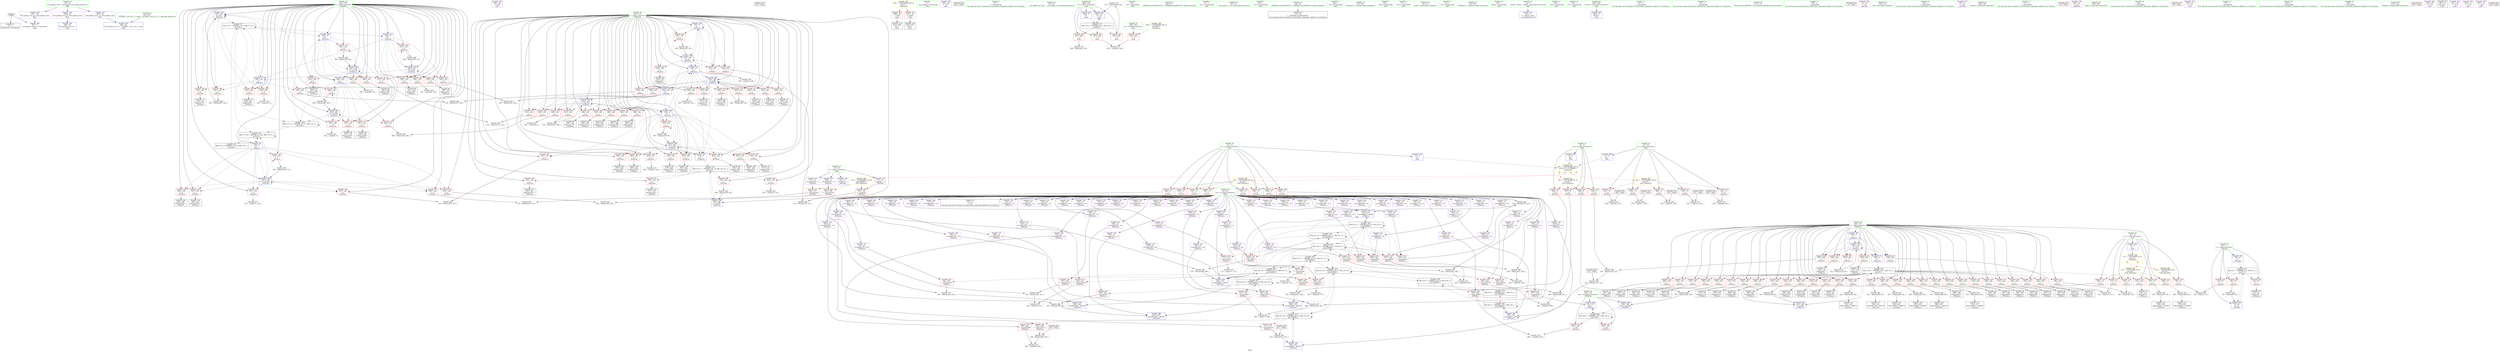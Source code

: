 digraph "SVFG" {
	label="SVFG";

	Node0x564b2bbfad10 [shape=record,color=grey,label="{NodeID: 0\nNullPtr}"];
	Node0x564b2bbfad10 -> Node0x564b2bc2a410[style=solid];
	Node0x564b2bbfad10 -> Node0x564b2bc3d4e0[style=solid];
	Node0x564b2bc4c5e0 [shape=record,color=grey,label="{NodeID: 526\n181 = cmp(180, 124, )\n}"];
	Node0x564b2bc3d0e0 [shape=record,color=blue,label="{NodeID: 360\n13\<--9\nm\<--\nGlob }"];
	Node0x564b2bc3d0e0 -> Node0x564b2bc62780[style=dashed];
	Node0x564b2bc38d10 [shape=record,color=red,label="{NodeID: 277\n299\<--102\n\<--j\n_Z5Solvev\n}"];
	Node0x564b2bc38d10 -> Node0x564b2bc2ba90[style=solid];
	Node0x564b2bc2cad0 [shape=record,color=purple,label="{NodeID: 194\n629\<--36\n\<--.str.6\nmain\n}"];
	Node0x564b2bc29d50 [shape=record,color=black,label="{NodeID: 111\n511\<--510\nidxprom224\<--\n_Z5Solvev\n}"];
	Node0x564b2bc0f610 [shape=record,color=green,label="{NodeID: 28\n23\<--25\nres\<--res_field_insensitive\nGlob }"];
	Node0x564b2bc0f610 -> Node0x564b2bc2a5e0[style=solid];
	Node0x564b2bc0f610 -> Node0x564b2bc2f4f0[style=solid];
	Node0x564b2bc0f610 -> Node0x564b2bc2f5c0[style=solid];
	Node0x564b2bc0f610 -> Node0x564b2bc2f690[style=solid];
	Node0x564b2bc0f610 -> Node0x564b2bc2f760[style=solid];
	Node0x564b2bc0f610 -> Node0x564b2bc2f830[style=solid];
	Node0x564b2bc0f610 -> Node0x564b2bc2f900[style=solid];
	Node0x564b2bc0f610 -> Node0x564b2bc2f9d0[style=solid];
	Node0x564b2bc0f610 -> Node0x564b2bc2faa0[style=solid];
	Node0x564b2bc0f610 -> Node0x564b2bc2fb70[style=solid];
	Node0x564b2bc0f610 -> Node0x564b2bc2fc40[style=solid];
	Node0x564b2bc0f610 -> Node0x564b2bc2fd10[style=solid];
	Node0x564b2bc0f610 -> Node0x564b2bc2fde0[style=solid];
	Node0x564b2bc0f610 -> Node0x564b2bc2feb0[style=solid];
	Node0x564b2bc0f610 -> Node0x564b2bc2ff80[style=solid];
	Node0x564b2bc0f610 -> Node0x564b2bc30050[style=solid];
	Node0x564b2bc0f610 -> Node0x564b2bc30120[style=solid];
	Node0x564b2bc0f610 -> Node0x564b2bc301f0[style=solid];
	Node0x564b2bc0f610 -> Node0x564b2bc302c0[style=solid];
	Node0x564b2bc0f610 -> Node0x564b2bc30390[style=solid];
	Node0x564b2bc0f610 -> Node0x564b2bc30460[style=solid];
	Node0x564b2bc0f610 -> Node0x564b2bc30530[style=solid];
	Node0x564b2bc0f610 -> Node0x564b2bc30600[style=solid];
	Node0x564b2bc0f610 -> Node0x564b2bc306d0[style=solid];
	Node0x564b2bc0f610 -> Node0x564b2bc307a0[style=solid];
	Node0x564b2bc0f610 -> Node0x564b2bc30870[style=solid];
	Node0x564b2bc0f610 -> Node0x564b2bc30940[style=solid];
	Node0x564b2bc0f610 -> Node0x564b2bc30a10[style=solid];
	Node0x564b2bc0f610 -> Node0x564b2bc30ae0[style=solid];
	Node0x564b2bc0f610 -> Node0x564b2bc30bb0[style=solid];
	Node0x564b2bc0f610 -> Node0x564b2bc30c80[style=solid];
	Node0x564b2bc0f610 -> Node0x564b2bc30d50[style=solid];
	Node0x564b2bc0f610 -> Node0x564b2bc30e20[style=solid];
	Node0x564b2bc0f610 -> Node0x564b2bc30ef0[style=solid];
	Node0x564b2bc0f610 -> Node0x564b2bc30fc0[style=solid];
	Node0x564b2bc0f610 -> Node0x564b2bc31090[style=solid];
	Node0x564b2bc0f610 -> Node0x564b2bc31160[style=solid];
	Node0x564b2bc0f610 -> Node0x564b2bc31230[style=solid];
	Node0x564b2bc0f610 -> Node0x564b2bc31300[style=solid];
	Node0x564b2bc0f610 -> Node0x564b2bc313d0[style=solid];
	Node0x564b2bc0f610 -> Node0x564b2bc314a0[style=solid];
	Node0x564b2bc0f610 -> Node0x564b2bc31570[style=solid];
	Node0x564b2bc0f610 -> Node0x564b2bc31640[style=solid];
	Node0x564b2bc0f610 -> Node0x564b2bc31710[style=solid];
	Node0x564b2bc0f610 -> Node0x564b2bc317e0[style=solid];
	Node0x564b2bc0f610 -> Node0x564b2bc318b0[style=solid];
	Node0x564b2bc0f610 -> Node0x564b2bc31980[style=solid];
	Node0x564b2bc0f610 -> Node0x564b2bc31a50[style=solid];
	Node0x564b2bc0f610 -> Node0x564b2bc31b20[style=solid];
	Node0x564b2bc0f610 -> Node0x564b2bc31bf0[style=solid];
	Node0x564b2bc0f610 -> Node0x564b2bc31cc0[style=solid];
	Node0x564b2bc0f610 -> Node0x564b2bc31d90[style=solid];
	Node0x564b2bc0f610 -> Node0x564b2bc31e60[style=solid];
	Node0x564b2bc0f610 -> Node0x564b2bc31f30[style=solid];
	Node0x564b2bc0f610 -> Node0x564b2bc32000[style=solid];
	Node0x564b2bc0f610 -> Node0x564b2bc320d0[style=solid];
	Node0x564b2bc0f610 -> Node0x564b2bc321a0[style=solid];
	Node0x564b2bc0f610 -> Node0x564b2bc32270[style=solid];
	Node0x564b2bc0f610 -> Node0x564b2bc32340[style=solid];
	Node0x564b2bc0f610 -> Node0x564b2bc32410[style=solid];
	Node0x564b2bc0f610 -> Node0x564b2bc324e0[style=solid];
	Node0x564b2bc8c7f0 [shape=record,color=black,label="{NodeID: 637\n630 = PHI()\n}"];
	Node0x564b2bc34f00 [shape=record,color=grey,label="{NodeID: 471\n344 = Binary(342, 343, )\n}"];
	Node0x564b2bc34f00 -> Node0x564b2bc3e480[style=solid];
	Node0x564b2bc32a90 [shape=record,color=blue,label="{NodeID: 388\n102\<--414\nj\<--dec163\n_Z5Solvev\n}"];
	Node0x564b2bc32a90 -> Node0x564b2bc38c40[style=dashed];
	Node0x564b2bc32a90 -> Node0x564b2bc38d10[style=dashed];
	Node0x564b2bc32a90 -> Node0x564b2bc38de0[style=dashed];
	Node0x564b2bc32a90 -> Node0x564b2bc38eb0[style=dashed];
	Node0x564b2bc32a90 -> Node0x564b2bc38f80[style=dashed];
	Node0x564b2bc32a90 -> Node0x564b2bc39050[style=dashed];
	Node0x564b2bc32a90 -> Node0x564b2bc39120[style=dashed];
	Node0x564b2bc32a90 -> Node0x564b2bc391f0[style=dashed];
	Node0x564b2bc32a90 -> Node0x564b2bc392c0[style=dashed];
	Node0x564b2bc32a90 -> Node0x564b2bc32a90[style=dashed];
	Node0x564b2bc32a90 -> Node0x564b2bc32b60[style=dashed];
	Node0x564b2bc3a3d0 [shape=record,color=red,label="{NodeID: 305\n237\<--104\n\<--k\n_Z5Solvev\n}"];
	Node0x564b2bc3a3d0 -> Node0x564b2bc36400[style=solid];
	Node0x564b2bc2e220 [shape=record,color=red,label="{NodeID: 222\n609\<--30\n\<--stdin\nmain\n}"];
	Node0x564b2bc2e220 -> Node0x564b2bc2ec00[style=solid];
	Node0x564b2bc2fc40 [shape=record,color=purple,label="{NodeID: 139\n213\<--23\narrayidx43\<--res\n_Z5Solvev\n}"];
	Node0x564b2bc2fc40 -> Node0x564b2bc3b9c0[style=solid];
	Node0x564b2bc2a8b0 [shape=record,color=black,label="{NodeID: 56\n130\<--129\nidxprom\<--\n_Z5Solvev\n}"];
	Node0x564b2bc6fff0 [shape=record,color=yellow,style=double,label="{NodeID: 582\n8V_1 = ENCHI(MR_8V_0)\npts\{12 \}\nFun[_Z5Solvev]}"];
	Node0x564b2bc6fff0 -> Node0x564b2bc2d2b0[style=dashed];
	Node0x564b2bc6fff0 -> Node0x564b2bc2d380[style=dashed];
	Node0x564b2bc6fff0 -> Node0x564b2bc2d450[style=dashed];
	Node0x564b2bc6fff0 -> Node0x564b2bc2d520[style=dashed];
	Node0x564b2bc6fff0 -> Node0x564b2bc2d5f0[style=dashed];
	Node0x564b2bc6fff0 -> Node0x564b2bc2d6c0[style=dashed];
	Node0x564b2bc6fff0 -> Node0x564b2bc2d790[style=dashed];
	Node0x564b2bc6fff0 -> Node0x564b2bc2d860[style=dashed];
	Node0x564b2bc49d60 [shape=record,color=grey,label="{NodeID: 499\n282 = Binary(281, 283, )\n}"];
	Node0x564b2bc49d60 -> Node0x564b2bc3e140[style=solid];
	Node0x564b2bc3ba90 [shape=record,color=red,label="{NodeID: 333\n250\<--249\n\<--arrayidx64\n_Z5Solvev\n}"];
	Node0x564b2bc3ba90 -> Node0x564b2bc4ac60[style=solid];
	Node0x564b2bc37720 [shape=record,color=red,label="{NodeID: 250\n398\<--100\n\<--i\n_Z5Solvev\n}"];
	Node0x564b2bc37720 -> Node0x564b2bc2c6c0[style=solid];
	Node0x564b2bc31300 [shape=record,color=purple,label="{NodeID: 167\n403\<--23\narrayidx156\<--res\n_Z5Solvev\n}"];
	Node0x564b2bc31300 -> Node0x564b2bc328f0[style=solid];
	Node0x564b2bc2bf70 [shape=record,color=black,label="{NodeID: 84\n340\<--339\nidxprom118\<--\n_Z5Solvev\n}"];
	Node0x564b2bc156b0 [shape=record,color=green,label="{NodeID: 1\n7\<--1\n__dso_handle\<--dummyObj\nGlob }"];
	Node0x564b2bc4c760 [shape=record,color=grey,label="{NodeID: 527\n174 = cmp(173, 175, )\n}"];
	Node0x564b2bc3d1e0 [shape=record,color=blue,label="{NodeID: 361\n15\<--9\nn\<--\nGlob }"];
	Node0x564b2bc3d1e0 -> Node0x564b2bc62970[style=dashed];
	Node0x564b2bc38de0 [shape=record,color=red,label="{NodeID: 278\n312\<--102\n\<--j\n_Z5Solvev\n}"];
	Node0x564b2bc38de0 -> Node0x564b2bc445d0[style=solid];
	Node0x564b2bc2cba0 [shape=record,color=purple,label="{NodeID: 195\n633\<--38\n\<--.str.7\nmain\n}"];
	Node0x564b2bc29e20 [shape=record,color=black,label="{NodeID: 112\n516\<--515\nidxprom227\<--add226\n_Z5Solvev\n}"];
	Node0x564b2bc0f710 [shape=record,color=green,label="{NodeID: 29\n40\<--44\nllvm.global_ctors\<--llvm.global_ctors_field_insensitive\nGlob }"];
	Node0x564b2bc0f710 -> Node0x564b2bc2cc70[style=solid];
	Node0x564b2bc0f710 -> Node0x564b2bc2cd70[style=solid];
	Node0x564b2bc0f710 -> Node0x564b2bc2ce70[style=solid];
	Node0x564b2bc8c8c0 [shape=record,color=black,label="{NodeID: 638\n634 = PHI()\n}"];
	Node0x564b2bc35080 [shape=record,color=grey,label="{NodeID: 472\n153 = Binary(152, 90, )\n}"];
	Node0x564b2bc35080 -> Node0x564b2bc3dac0[style=solid];
	Node0x564b2bc32b60 [shape=record,color=blue,label="{NodeID: 389\n102\<--9\nj\<--\n_Z5Solvev\n}"];
	Node0x564b2bc32b60 -> Node0x564b2bc39390[style=dashed];
	Node0x564b2bc32b60 -> Node0x564b2bc39460[style=dashed];
	Node0x564b2bc32b60 -> Node0x564b2bc39530[style=dashed];
	Node0x564b2bc32b60 -> Node0x564b2bc39600[style=dashed];
	Node0x564b2bc32b60 -> Node0x564b2bc396d0[style=dashed];
	Node0x564b2bc32b60 -> Node0x564b2bc397a0[style=dashed];
	Node0x564b2bc32b60 -> Node0x564b2bc39870[style=dashed];
	Node0x564b2bc32b60 -> Node0x564b2bc39940[style=dashed];
	Node0x564b2bc32b60 -> Node0x564b2bc39a10[style=dashed];
	Node0x564b2bc32b60 -> Node0x564b2bc39ae0[style=dashed];
	Node0x564b2bc32b60 -> Node0x564b2bc3dc60[style=dashed];
	Node0x564b2bc32b60 -> Node0x564b2bc32f70[style=dashed];
	Node0x564b2bc32b60 -> Node0x564b2bc331e0[style=dashed];
	Node0x564b2bc3a4a0 [shape=record,color=red,label="{NodeID: 306\n247\<--104\n\<--k\n_Z5Solvev\n}"];
	Node0x564b2bc3a4a0 -> Node0x564b2bc2b410[style=solid];
	Node0x564b2bc2e2f0 [shape=record,color=red,label="{NodeID: 223\n615\<--35\n\<--stdout\nmain\n}"];
	Node0x564b2bc2e2f0 -> Node0x564b2bc2ecd0[style=solid];
	Node0x564b2bc2fd10 [shape=record,color=purple,label="{NodeID: 140\n219\<--23\narrayidx46\<--res\n_Z5Solvev\n}"];
	Node0x564b2bc2a980 [shape=record,color=black,label="{NodeID: 57\n140\<--139\nidxprom4\<--\n_Z5Solvev\n}"];
	Node0x564b2bc700d0 [shape=record,color=yellow,style=double,label="{NodeID: 583\n10V_1 = ENCHI(MR_10V_0)\npts\{14 \}\nFun[_Z5Solvev]}"];
	Node0x564b2bc700d0 -> Node0x564b2bc2d930[style=dashed];
	Node0x564b2bc700d0 -> Node0x564b2bc2da00[style=dashed];
	Node0x564b2bc700d0 -> Node0x564b2bc2dad0[style=dashed];
	Node0x564b2bc700d0 -> Node0x564b2bc2dba0[style=dashed];
	Node0x564b2bc700d0 -> Node0x564b2bc2dc70[style=dashed];
	Node0x564b2bc49ee0 [shape=record,color=grey,label="{NodeID: 500\n288 = Binary(287, 90, )\n}"];
	Node0x564b2bc49ee0 -> Node0x564b2bc3e210[style=solid];
	Node0x564b2bc3bb60 [shape=record,color=red,label="{NodeID: 334\n257\<--256\n\<--arrayidx68\n_Z5Solvev\n}"];
	Node0x564b2bc3bb60 -> Node0x564b2bc44a50[style=solid];
	Node0x564b2bc377f0 [shape=record,color=red,label="{NodeID: 251\n422\<--100\n\<--i\n_Z5Solvev\n}"];
	Node0x564b2bc377f0 -> Node0x564b2bc2c860[style=solid];
	Node0x564b2bc313d0 [shape=record,color=purple,label="{NodeID: 168\n424\<--23\narrayidx169\<--res\n_Z5Solvev\n}"];
	Node0x564b2bc2c040 [shape=record,color=black,label="{NodeID: 85\n346\<--345\nidxprom121\<--\n_Z5Solvev\n}"];
	Node0x564b2bc10ec0 [shape=record,color=green,label="{NodeID: 2\n9\<--1\n\<--dummyObj\nCan only get source location for instruction, argument, global var or function.}"];
	Node0x564b2bc4c8e0 [shape=record,color=grey,label="{NodeID: 528\n188 = cmp(186, 187, )\n}"];
	Node0x564b2bc3d2e0 [shape=record,color=blue,label="{NodeID: 362\n649\<--41\nllvm.global_ctors_0\<--\nGlob }"];
	Node0x564b2bc38eb0 [shape=record,color=red,label="{NodeID: 279\n328\<--102\n\<--j\n_Z5Solvev\n}"];
	Node0x564b2bc38eb0 -> Node0x564b2bc2bdd0[style=solid];
	Node0x564b2bc2cc70 [shape=record,color=purple,label="{NodeID: 196\n649\<--40\nllvm.global_ctors_0\<--llvm.global_ctors\nGlob }"];
	Node0x564b2bc2cc70 -> Node0x564b2bc3d2e0[style=solid];
	Node0x564b2bc29ef0 [shape=record,color=black,label="{NodeID: 113\n525\<--524\nidxprom233\<--add232\n_Z5Solvev\n}"];
	Node0x564b2bc0f810 [shape=record,color=green,label="{NodeID: 30\n45\<--46\n__cxx_global_var_init\<--__cxx_global_var_init_field_insensitive\n}"];
	Node0x564b2bc35200 [shape=record,color=grey,label="{NodeID: 473\n637 = Binary(636, 90, )\n}"];
	Node0x564b2bc35200 -> Node0x564b2bc335f0[style=solid];
	Node0x564b2bc32c30 [shape=record,color=blue,label="{NodeID: 390\n466\<--459\narrayidx196\<--add191\n_Z5Solvev\n}"];
	Node0x564b2bc32c30 -> Node0x564b2bc6d6d0[style=dashed];
	Node0x564b2bc3a570 [shape=record,color=red,label="{NodeID: 307\n274\<--104\n\<--k\n_Z5Solvev\n}"];
	Node0x564b2bc3a570 -> Node0x564b2bc2b8f0[style=solid];
	Node0x564b2bc2e3c0 [shape=record,color=red,label="{NodeID: 224\n78\<--70\n\<--i\n_Z4Loadv\n}"];
	Node0x564b2bc2e3c0 -> Node0x564b2bc4a360[style=solid];
	Node0x564b2bc2fde0 [shape=record,color=purple,label="{NodeID: 141\n222\<--23\narrayidx48\<--res\n_Z5Solvev\n}"];
	Node0x564b2bc2fde0 -> Node0x564b2bc3de00[style=solid];
	Node0x564b2bc2aa50 [shape=record,color=black,label="{NodeID: 58\n143\<--142\nidxprom6\<--\n_Z5Solvev\n}"];
	Node0x564b2bc701b0 [shape=record,color=yellow,style=double,label="{NodeID: 584\n2V_1 = ENCHI(MR_2V_0)\npts\{16 \}\nFun[_Z5Solvev]}"];
	Node0x564b2bc701b0 -> Node0x564b2bc2de10[style=dashed];
	Node0x564b2bc701b0 -> Node0x564b2bc2dee0[style=dashed];
	Node0x564b2bc701b0 -> Node0x564b2bc2dfb0[style=dashed];
	Node0x564b2bc701b0 -> Node0x564b2bc2e080[style=dashed];
	Node0x564b2bc701b0 -> Node0x564b2bc2e150[style=dashed];
	Node0x564b2bc4a060 [shape=record,color=grey,label="{NodeID: 501\n118 = cmp(116, 117, )\n}"];
	Node0x564b2bc3bc30 [shape=record,color=red,label="{NodeID: 335\n268\<--267\n\<--arrayidx75\n_Z5Solvev\n}"];
	Node0x564b2bc3bc30 -> Node0x564b2bc43cd0[style=solid];
	Node0x564b2bc378c0 [shape=record,color=red,label="{NodeID: 252\n432\<--100\n\<--i\n_Z5Solvev\n}"];
	Node0x564b2bc378c0 -> Node0x564b2bc34c00[style=solid];
	Node0x564b2bc314a0 [shape=record,color=purple,label="{NodeID: 169\n427\<--23\narrayidx171\<--res\n_Z5Solvev\n}"];
	Node0x564b2bc314a0 -> Node0x564b2bc3c2b0[style=solid];
	Node0x564b2bc2c110 [shape=record,color=black,label="{NodeID: 86\n349\<--348\nidxprom123\<--\n_Z5Solvev\n}"];
	Node0x564b2bbfada0 [shape=record,color=green,label="{NodeID: 3\n19\<--1\n.str\<--dummyObj\nGlob }"];
	Node0x564b2bc4ca60 [shape=record,color=grey,label="{NodeID: 529\n294 = cmp(293, 9, )\n}"];
	Node0x564b2bc3d3e0 [shape=record,color=blue,label="{NodeID: 363\n650\<--42\nllvm.global_ctors_1\<--_GLOBAL__sub_I_ftc_1_1.cpp\nGlob }"];
	Node0x564b2bc38f80 [shape=record,color=red,label="{NodeID: 280\n339\<--102\n\<--j\n_Z5Solvev\n}"];
	Node0x564b2bc38f80 -> Node0x564b2bc2bf70[style=solid];
	Node0x564b2bc2cd70 [shape=record,color=purple,label="{NodeID: 197\n650\<--40\nllvm.global_ctors_1\<--llvm.global_ctors\nGlob }"];
	Node0x564b2bc2cd70 -> Node0x564b2bc3d3e0[style=solid];
	Node0x564b2bc29fc0 [shape=record,color=black,label="{NodeID: 114\n528\<--527\nidxprom235\<--\n_Z5Solvev\n}"];
	Node0x564b2bc0f910 [shape=record,color=green,label="{NodeID: 31\n49\<--50\n_ZNSt8ios_base4InitC1Ev\<--_ZNSt8ios_base4InitC1Ev_field_insensitive\n}"];
	Node0x564b2bc35380 [shape=record,color=grey,label="{NodeID: 474\n502 = Binary(500, 501, )\n}"];
	Node0x564b2bc32d00 [shape=record,color=blue,label="{NodeID: 391\n104\<--9\nk\<--\n_Z5Solvev\n}"];
	Node0x564b2bc32d00 -> Node0x564b2bc3af30[style=dashed];
	Node0x564b2bc32d00 -> Node0x564b2bc3b000[style=dashed];
	Node0x564b2bc32d00 -> Node0x564b2bc3b0d0[style=dashed];
	Node0x564b2bc32d00 -> Node0x564b2bc3b1a0[style=dashed];
	Node0x564b2bc32d00 -> Node0x564b2bc3b270[style=dashed];
	Node0x564b2bc32d00 -> Node0x564b2bc3b340[style=dashed];
	Node0x564b2bc32d00 -> Node0x564b2bc3b410[style=dashed];
	Node0x564b2bc32d00 -> Node0x564b2bc32ea0[style=dashed];
	Node0x564b2bc32d00 -> Node0x564b2bc65ed0[style=dashed];
	Node0x564b2bc3a640 [shape=record,color=red,label="{NodeID: 308\n281\<--104\n\<--k\n_Z5Solvev\n}"];
	Node0x564b2bc3a640 -> Node0x564b2bc49d60[style=solid];
	Node0x564b2bc2e490 [shape=record,color=red,label="{NodeID: 225\n82\<--70\n\<--i\n_Z4Loadv\n}"];
	Node0x564b2bc2e490 -> Node0x564b2bc2a7e0[style=solid];
	Node0x564b2bc2feb0 [shape=record,color=purple,label="{NodeID: 142\n246\<--23\narrayidx62\<--res\n_Z5Solvev\n}"];
	Node0x564b2bc2ab20 [shape=record,color=black,label="{NodeID: 59\n168\<--167\nidxprom17\<--\n_Z5Solvev\n}"];
	Node0x564b2bc4a1e0 [shape=record,color=grey,label="{NodeID: 502\n123 = cmp(122, 124, )\n}"];
	Node0x564b2bc3bd00 [shape=record,color=red,label="{NodeID: 336\n302\<--301\n\<--arrayidx94\n_Z5Solvev\n}"];
	Node0x564b2bc3bd00 -> Node0x564b2bc4a660[style=solid];
	Node0x564b2bc37990 [shape=record,color=red,label="{NodeID: 253\n440\<--100\n\<--i\n_Z5Solvev\n}"];
	Node0x564b2bc37990 -> Node0x564b2bc29390[style=solid];
	Node0x564b2bc31570 [shape=record,color=purple,label="{NodeID: 170\n435\<--23\narrayidx177\<--res\n_Z5Solvev\n}"];
	Node0x564b2bc2c1e0 [shape=record,color=black,label="{NodeID: 87\n372\<--371\nidxprom137\<--\n_Z5Solvev\n}"];
	Node0x564b2bbfae30 [shape=record,color=green,label="{NodeID: 4\n21\<--1\n.str.1\<--dummyObj\nGlob }"];
	Node0x564b2bc3d4e0 [shape=record,color=blue, style = dotted,label="{NodeID: 364\n651\<--3\nllvm.global_ctors_2\<--dummyVal\nGlob }"];
	Node0x564b2bc39050 [shape=record,color=red,label="{NodeID: 281\n365\<--102\n\<--j\n_Z5Solvev\n}"];
	Node0x564b2bc39050 -> Node0x564b2bc44150[style=solid];
	Node0x564b2bc2ce70 [shape=record,color=purple,label="{NodeID: 198\n651\<--40\nllvm.global_ctors_2\<--llvm.global_ctors\nGlob }"];
	Node0x564b2bc2ce70 -> Node0x564b2bc3d4e0[style=solid];
	Node0x564b2bc2a090 [shape=record,color=black,label="{NodeID: 115\n559\<--558\nidxprom253\<--sub252\n_Z5Solvev\n}"];
	Node0x564b2bc0fa10 [shape=record,color=green,label="{NodeID: 32\n55\<--56\n__cxa_atexit\<--__cxa_atexit_field_insensitive\n}"];
	Node0x564b2bc35500 [shape=record,color=grey,label="{NodeID: 475\n504 = Binary(495, 503, )\n}"];
	Node0x564b2bc35500 -> Node0x564b2bc4b6e0[style=solid];
	Node0x564b2bc32dd0 [shape=record,color=blue,label="{NodeID: 392\n529\<--522\narrayidx236\<--add231\n_Z5Solvev\n}"];
	Node0x564b2bc32dd0 -> Node0x564b2bc6d6d0[style=dashed];
	Node0x564b2bc3a710 [shape=record,color=red,label="{NodeID: 309\n308\<--104\n\<--k\n_Z5Solvev\n}"];
	Node0x564b2bc3a710 -> Node0x564b2bc4ade0[style=solid];
	Node0x564b2bc2e560 [shape=record,color=red,label="{NodeID: 226\n88\<--70\n\<--i\n_Z4Loadv\n}"];
	Node0x564b2bc2e560 -> Node0x564b2bc43b50[style=solid];
	Node0x564b2bc2ff80 [shape=record,color=purple,label="{NodeID: 143\n249\<--23\narrayidx64\<--res\n_Z5Solvev\n}"];
	Node0x564b2bc2ff80 -> Node0x564b2bc3ba90[style=solid];
	Node0x564b2bc2abf0 [shape=record,color=black,label="{NodeID: 60\n171\<--170\nidxprom19\<--\n_Z5Solvev\n}"];
	Node0x564b2bc4a360 [shape=record,color=grey,label="{NodeID: 503\n80 = cmp(78, 79, )\n}"];
	Node0x564b2bc3bdd0 [shape=record,color=red,label="{NodeID: 337\n324\<--323\n\<--arrayidx108\n_Z5Solvev\n}"];
	Node0x564b2bc3bdd0 -> Node0x564b2bc4bce0[style=solid];
	Node0x564b2bc37a60 [shape=record,color=red,label="{NodeID: 254\n451\<--100\n\<--i\n_Z5Solvev\n}"];
	Node0x564b2bc37a60 -> Node0x564b2bc29530[style=solid];
	Node0x564b2bc31640 [shape=record,color=purple,label="{NodeID: 171\n438\<--23\narrayidx179\<--res\n_Z5Solvev\n}"];
	Node0x564b2bc31640 -> Node0x564b2bc3c380[style=solid];
	Node0x564b2bc2c2b0 [shape=record,color=black,label="{NodeID: 88\n375\<--374\nidxprom139\<--\n_Z5Solvev\n}"];
	Node0x564b2bc10c40 [shape=record,color=green,label="{NodeID: 5\n26\<--1\n.str.2\<--dummyObj\nGlob }"];
	Node0x564b2bc3d5e0 [shape=record,color=blue,label="{NodeID: 365\n70\<--9\ni\<--\n_Z4Loadv\n}"];
	Node0x564b2bc3d5e0 -> Node0x564b2bc6c2d0[style=dashed];
	Node0x564b2bc39120 [shape=record,color=red,label="{NodeID: 282\n381\<--102\n\<--j\n_Z5Solvev\n}"];
	Node0x564b2bc39120 -> Node0x564b2bc2c450[style=solid];
	Node0x564b2bc2cf70 [shape=record,color=red,label="{NodeID: 199\n126\<--8\n\<--cd\n_Z5Solvev\n}"];
	Node0x564b2bc2cf70 -> Node0x564b2bc36280[style=solid];
	Node0x564b2bc2e990 [shape=record,color=black,label="{NodeID: 116\n562\<--561\nidxprom255\<--\n_Z5Solvev\n}"];
	Node0x564b2bc0fb10 [shape=record,color=green,label="{NodeID: 33\n54\<--60\n_ZNSt8ios_base4InitD1Ev\<--_ZNSt8ios_base4InitD1Ev_field_insensitive\n}"];
	Node0x564b2bc0fb10 -> Node0x564b2bc2a6e0[style=solid];
	Node0x564b2bc35680 [shape=record,color=grey,label="{NodeID: 476\n386 = Binary(384, 385, )\n}"];
	Node0x564b2bc35680 -> Node0x564b2bc4b9e0[style=solid];
	Node0x564b2bc32ea0 [shape=record,color=blue,label="{NodeID: 393\n104\<--535\nk\<--inc240\n_Z5Solvev\n}"];
	Node0x564b2bc32ea0 -> Node0x564b2bc3af30[style=dashed];
	Node0x564b2bc32ea0 -> Node0x564b2bc3b000[style=dashed];
	Node0x564b2bc32ea0 -> Node0x564b2bc3b0d0[style=dashed];
	Node0x564b2bc32ea0 -> Node0x564b2bc3b1a0[style=dashed];
	Node0x564b2bc32ea0 -> Node0x564b2bc3b270[style=dashed];
	Node0x564b2bc32ea0 -> Node0x564b2bc3b340[style=dashed];
	Node0x564b2bc32ea0 -> Node0x564b2bc3b410[style=dashed];
	Node0x564b2bc32ea0 -> Node0x564b2bc32ea0[style=dashed];
	Node0x564b2bc32ea0 -> Node0x564b2bc65ed0[style=dashed];
	Node0x564b2bc3a7e0 [shape=record,color=red,label="{NodeID: 310\n311\<--104\n\<--k\n_Z5Solvev\n}"];
	Node0x564b2bc3a7e0 -> Node0x564b2bc445d0[style=solid];
	Node0x564b2bc2e630 [shape=record,color=red,label="{NodeID: 227\n116\<--100\n\<--i\n_Z5Solvev\n}"];
	Node0x564b2bc2e630 -> Node0x564b2bc4a060[style=solid];
	Node0x564b2bc30050 [shape=record,color=purple,label="{NodeID: 144\n253\<--23\narrayidx66\<--res\n_Z5Solvev\n}"];
	Node0x564b2bc2acc0 [shape=record,color=black,label="{NodeID: 61\n191\<--190\nidxprom29\<--\n_Z5Solvev\n}"];
	Node0x564b2bc4a4e0 [shape=record,color=grey,label="{NodeID: 504\n479 = cmp(477, 478, )\n}"];
	Node0x564b2bc3bea0 [shape=record,color=red,label="{NodeID: 338\n331\<--330\n\<--arrayidx112\n_Z5Solvev\n}"];
	Node0x564b2bc3bea0 -> Node0x564b2bc35c80[style=solid];
	Node0x564b2bc37b30 [shape=record,color=red,label="{NodeID: 255\n460\<--100\n\<--i\n_Z5Solvev\n}"];
	Node0x564b2bc37b30 -> Node0x564b2bc43e50[style=solid];
	Node0x564b2bc31710 [shape=record,color=purple,label="{NodeID: 172\n442\<--23\narrayidx181\<--res\n_Z5Solvev\n}"];
	Node0x564b2bc2c380 [shape=record,color=black,label="{NodeID: 89\n379\<--378\nidxprom141\<--\n_Z5Solvev\n}"];
	Node0x564b2bc10cd0 [shape=record,color=green,label="{NodeID: 6\n28\<--1\n.str.3\<--dummyObj\nGlob }"];
	Node0x564b2bc3d6b0 [shape=record,color=blue,label="{NodeID: 366\n70\<--89\ni\<--inc\n_Z4Loadv\n}"];
	Node0x564b2bc3d6b0 -> Node0x564b2bc6c2d0[style=dashed];
	Node0x564b2bc391f0 [shape=record,color=red,label="{NodeID: 283\n392\<--102\n\<--j\n_Z5Solvev\n}"];
	Node0x564b2bc391f0 -> Node0x564b2bc2c5f0[style=solid];
	Node0x564b2bc2d040 [shape=record,color=red,label="{NodeID: 200\n447\<--8\n\<--cd\n_Z5Solvev\n}"];
	Node0x564b2bc2d040 -> Node0x564b2bc442d0[style=solid];
	Node0x564b2bc2ea60 [shape=record,color=black,label="{NodeID: 117\n570\<--569\nidxprom260\<--sub259\n_Z5Solvev\n}"];
	Node0x564b2bc0fc10 [shape=record,color=green,label="{NodeID: 34\n67\<--68\n_Z4Loadv\<--_Z4Loadv_field_insensitive\n}"];
	Node0x564b2bc35800 [shape=record,color=grey,label="{NodeID: 477\n628 = Binary(627, 90, )\n}"];
	Node0x564b2bc32f70 [shape=record,color=blue,label="{NodeID: 394\n102\<--540\nj\<--inc243\n_Z5Solvev\n}"];
	Node0x564b2bc32f70 -> Node0x564b2bc39390[style=dashed];
	Node0x564b2bc32f70 -> Node0x564b2bc39460[style=dashed];
	Node0x564b2bc32f70 -> Node0x564b2bc39530[style=dashed];
	Node0x564b2bc32f70 -> Node0x564b2bc39600[style=dashed];
	Node0x564b2bc32f70 -> Node0x564b2bc396d0[style=dashed];
	Node0x564b2bc32f70 -> Node0x564b2bc397a0[style=dashed];
	Node0x564b2bc32f70 -> Node0x564b2bc39870[style=dashed];
	Node0x564b2bc32f70 -> Node0x564b2bc39940[style=dashed];
	Node0x564b2bc32f70 -> Node0x564b2bc39a10[style=dashed];
	Node0x564b2bc32f70 -> Node0x564b2bc39ae0[style=dashed];
	Node0x564b2bc32f70 -> Node0x564b2bc3dc60[style=dashed];
	Node0x564b2bc32f70 -> Node0x564b2bc32f70[style=dashed];
	Node0x564b2bc32f70 -> Node0x564b2bc331e0[style=dashed];
	Node0x564b2bc3a8b0 [shape=record,color=red,label="{NodeID: 311\n321\<--104\n\<--k\n_Z5Solvev\n}"];
	Node0x564b2bc3a8b0 -> Node0x564b2bc2bc30[style=solid];
	Node0x564b2bc2e700 [shape=record,color=red,label="{NodeID: 228\n127\<--100\n\<--i\n_Z5Solvev\n}"];
	Node0x564b2bc2e700 -> Node0x564b2bc36280[style=solid];
	Node0x564b2bc30120 [shape=record,color=purple,label="{NodeID: 145\n256\<--23\narrayidx68\<--res\n_Z5Solvev\n}"];
	Node0x564b2bc30120 -> Node0x564b2bc3bb60[style=solid];
	Node0x564b2bc2ad90 [shape=record,color=black,label="{NodeID: 62\n194\<--193\nidxprom31\<--\n_Z5Solvev\n}"];
	Node0x564b2bc4a660 [shape=record,color=grey,label="{NodeID: 505\n303 = cmp(302, 175, )\n}"];
	Node0x564b2bc3bf70 [shape=record,color=red,label="{NodeID: 339\n342\<--341\n\<--arrayidx119\n_Z5Solvev\n}"];
	Node0x564b2bc3bf70 -> Node0x564b2bc34f00[style=solid];
	Node0x564b2bc37c00 [shape=record,color=red,label="{NodeID: 256\n481\<--100\n\<--i\n_Z5Solvev\n}"];
	Node0x564b2bc37c00 -> Node0x564b2bc448d0[style=solid];
	Node0x564b2bc317e0 [shape=record,color=purple,label="{NodeID: 173\n445\<--23\narrayidx183\<--res\n_Z5Solvev\n}"];
	Node0x564b2bc317e0 -> Node0x564b2bc3c450[style=solid];
	Node0x564b2bc2c450 [shape=record,color=black,label="{NodeID: 90\n382\<--381\nidxprom143\<--\n_Z5Solvev\n}"];
	Node0x564b2bc10850 [shape=record,color=green,label="{NodeID: 7\n30\<--1\nstdin\<--dummyObj\nGlob }"];
	Node0x564b2bc3d780 [shape=record,color=blue,label="{NodeID: 367\n100\<--9\ni\<--\n_Z5Solvev\n}"];
	Node0x564b2bc3d780 -> Node0x564b2bc2e630[style=dashed];
	Node0x564b2bc3d780 -> Node0x564b2bc2e700[style=dashed];
	Node0x564b2bc3d780 -> Node0x564b2bc2e7d0[style=dashed];
	Node0x564b2bc3d780 -> Node0x564b2bc2e8a0[style=dashed];
	Node0x564b2bc3d780 -> Node0x564b2bc367b0[style=dashed];
	Node0x564b2bc3d780 -> Node0x564b2bc3dac0[style=dashed];
	Node0x564b2bc3d780 -> Node0x564b2bc3db90[style=dashed];
	Node0x564b2bc392c0 [shape=record,color=red,label="{NodeID: 284\n413\<--102\n\<--j\n_Z5Solvev\n}"];
	Node0x564b2bc392c0 -> Node0x564b2bc48e60[style=solid];
	Node0x564b2bc2d110 [shape=record,color=red,label="{NodeID: 201\n458\<--8\n\<--cd\n_Z5Solvev\n}"];
	Node0x564b2bc2d110 -> Node0x564b2bc43fd0[style=solid];
	Node0x564b2bc2eb30 [shape=record,color=black,label="{NodeID: 118\n573\<--572\nidxprom262\<--\n_Z5Solvev\n}"];
	Node0x564b2bc0fd10 [shape=record,color=green,label="{NodeID: 35\n70\<--71\ni\<--i_field_insensitive\n_Z4Loadv\n}"];
	Node0x564b2bc0fd10 -> Node0x564b2bc2e3c0[style=solid];
	Node0x564b2bc0fd10 -> Node0x564b2bc2e490[style=solid];
	Node0x564b2bc0fd10 -> Node0x564b2bc2e560[style=solid];
	Node0x564b2bc0fd10 -> Node0x564b2bc3d5e0[style=solid];
	Node0x564b2bc0fd10 -> Node0x564b2bc3d6b0[style=solid];
	Node0x564b2bc35980 [shape=record,color=grey,label="{NodeID: 478\n515 = Binary(514, 90, )\n}"];
	Node0x564b2bc35980 -> Node0x564b2bc29e20[style=solid];
	Node0x564b2bc33040 [shape=record,color=blue,label="{NodeID: 395\n100\<--545\ni\<--inc246\n_Z5Solvev\n}"];
	Node0x564b2bc33040 -> Node0x564b2bc60ad0[style=dashed];
	Node0x564b2bc3a980 [shape=record,color=red,label="{NodeID: 312\n348\<--104\n\<--k\n_Z5Solvev\n}"];
	Node0x564b2bc3a980 -> Node0x564b2bc2c110[style=solid];
	Node0x564b2bc2e7d0 [shape=record,color=red,label="{NodeID: 229\n129\<--100\n\<--i\n_Z5Solvev\n}"];
	Node0x564b2bc2e7d0 -> Node0x564b2bc2a8b0[style=solid];
	Node0x564b2bc301f0 [shape=record,color=purple,label="{NodeID: 146\n264\<--23\narrayidx73\<--res\n_Z5Solvev\n}"];
	Node0x564b2bc2ae60 [shape=record,color=black,label="{NodeID: 63\n198\<--197\nidxprom33\<--\n_Z5Solvev\n}"];
	Node0x564b2bc624b0 [shape=record,color=yellow,style=double,label="{NodeID: 589\n21V_1 = ENCHI(MR_21V_0)\npts\{180000 \}\nFun[_Z5Solvev]}"];
	Node0x564b2bc624b0 -> Node0x564b2bc3b680[style=dashed];
	Node0x564b2bc624b0 -> Node0x564b2bc3c790[style=dashed];
	Node0x564b2bc624b0 -> Node0x564b2bc3c930[style=dashed];
	Node0x564b2bc4a7e0 [shape=record,color=grey,label="{NodeID: 506\n449 = cmp(439, 448, )\n}"];
	Node0x564b2bc3c040 [shape=record,color=red,label="{NodeID: 340\n377\<--376\n\<--arrayidx140\n_Z5Solvev\n}"];
	Node0x564b2bc3c040 -> Node0x564b2bc4b9e0[style=solid];
	Node0x564b2bc37cd0 [shape=record,color=red,label="{NodeID: 257\n489\<--100\n\<--i\n_Z5Solvev\n}"];
	Node0x564b2bc37cd0 -> Node0x564b2bc29a10[style=solid];
	Node0x564b2bc318b0 [shape=record,color=purple,label="{NodeID: 174\n453\<--23\narrayidx188\<--res\n_Z5Solvev\n}"];
	Node0x564b2bc2c520 [shape=record,color=black,label="{NodeID: 91\n390\<--389\nidxprom148\<--\n_Z5Solvev\n}"];
	Node0x564b2bc108e0 [shape=record,color=green,label="{NodeID: 8\n31\<--1\n.str.4\<--dummyObj\nGlob }"];
	Node0x564b2bc3d850 [shape=record,color=blue,label="{NodeID: 368\n102\<--9\nj\<--\n_Z5Solvev\n}"];
	Node0x564b2bc3d850 -> Node0x564b2bc381b0[style=dashed];
	Node0x564b2bc3d850 -> Node0x564b2bc38280[style=dashed];
	Node0x564b2bc3d850 -> Node0x564b2bc38350[style=dashed];
	Node0x564b2bc3d850 -> Node0x564b2bc38420[style=dashed];
	Node0x564b2bc3d850 -> Node0x564b2bc3d850[style=dashed];
	Node0x564b2bc3d850 -> Node0x564b2bc3d9f0[style=dashed];
	Node0x564b2bc3d850 -> Node0x564b2bc3dc60[style=dashed];
	Node0x564b2bc3d850 -> Node0x564b2bc331e0[style=dashed];
	Node0x564b2bc39390 [shape=record,color=red,label="{NodeID: 285\n419\<--102\n\<--j\n_Z5Solvev\n}"];
	Node0x564b2bc39390 -> Node0x564b2bc4b260[style=solid];
	Node0x564b2bc2d1e0 [shape=record,color=red,label="{NodeID: 202\n548\<--8\n\<--cd\n_Z5Solvev\n}"];
	Node0x564b2bc2d1e0 -> Node0x564b2bc49760[style=solid];
	Node0x564b2bc2ec00 [shape=record,color=black,label="{NodeID: 119\n612\<--609\ncall\<--\nmain\n}"];
	Node0x564b2bc0fde0 [shape=record,color=green,label="{NodeID: 36\n74\<--75\nscanf\<--scanf_field_insensitive\n}"];
	Node0x564b2bc35b00 [shape=record,color=grey,label="{NodeID: 479\n138 = Binary(128, 135, )\n}"];
	Node0x564b2bc35b00 -> Node0x564b2bc3d920[style=solid];
	Node0x564b2bc33110 [shape=record,color=blue,label="{NodeID: 396\n106\<--550\nans\<--mul248\n_Z5Solvev\n}"];
	Node0x564b2bc33110 -> Node0x564b2bc6efd0[style=dashed];
	Node0x564b2bc3aa50 [shape=record,color=red,label="{NodeID: 313\n355\<--104\n\<--k\n_Z5Solvev\n}"];
	Node0x564b2bc3aa50 -> Node0x564b2bc34780[style=solid];
	Node0x564b2bc2e8a0 [shape=record,color=red,label="{NodeID: 230\n139\<--100\n\<--i\n_Z5Solvev\n}"];
	Node0x564b2bc2e8a0 -> Node0x564b2bc2a980[style=solid];
	Node0x564b2bc302c0 [shape=record,color=purple,label="{NodeID: 147\n267\<--23\narrayidx75\<--res\n_Z5Solvev\n}"];
	Node0x564b2bc302c0 -> Node0x564b2bc3bc30[style=solid];
	Node0x564b2bc2af30 [shape=record,color=black,label="{NodeID: 64\n201\<--200\nidxprom35\<--\n_Z5Solvev\n}"];
	Node0x564b2bc4a960 [shape=record,color=grey,label="{NodeID: 507\n472 = cmp(471, 124, )\n}"];
	Node0x564b2bc3c110 [shape=record,color=red,label="{NodeID: 341\n384\<--383\n\<--arrayidx144\n_Z5Solvev\n}"];
	Node0x564b2bc3c110 -> Node0x564b2bc35680[style=solid];
	Node0x564b2bc37da0 [shape=record,color=red,label="{NodeID: 258\n496\<--100\n\<--i\n_Z5Solvev\n}"];
	Node0x564b2bc37da0 -> Node0x564b2bc44750[style=solid];
	Node0x564b2bc31980 [shape=record,color=purple,label="{NodeID: 175\n456\<--23\narrayidx190\<--res\n_Z5Solvev\n}"];
	Node0x564b2bc31980 -> Node0x564b2bc3c520[style=solid];
	Node0x564b2bc2c5f0 [shape=record,color=black,label="{NodeID: 92\n393\<--392\nidxprom150\<--\n_Z5Solvev\n}"];
	Node0x564b2bc0c830 [shape=record,color=green,label="{NodeID: 9\n33\<--1\n.str.5\<--dummyObj\nGlob }"];
	Node0x564b2bc60ad0 [shape=record,color=black,label="{NodeID: 535\nMR_13V_6 = PHI(MR_13V_7, MR_13V_5, )\npts\{101 \}\n}"];
	Node0x564b2bc60ad0 -> Node0x564b2bc36880[style=dashed];
	Node0x564b2bc60ad0 -> Node0x564b2bc36950[style=dashed];
	Node0x564b2bc60ad0 -> Node0x564b2bc36a20[style=dashed];
	Node0x564b2bc60ad0 -> Node0x564b2bc36af0[style=dashed];
	Node0x564b2bc60ad0 -> Node0x564b2bc36bc0[style=dashed];
	Node0x564b2bc60ad0 -> Node0x564b2bc36c90[style=dashed];
	Node0x564b2bc60ad0 -> Node0x564b2bc36d60[style=dashed];
	Node0x564b2bc60ad0 -> Node0x564b2bc36e30[style=dashed];
	Node0x564b2bc60ad0 -> Node0x564b2bc36f00[style=dashed];
	Node0x564b2bc60ad0 -> Node0x564b2bc36fd0[style=dashed];
	Node0x564b2bc60ad0 -> Node0x564b2bc370a0[style=dashed];
	Node0x564b2bc60ad0 -> Node0x564b2bc37170[style=dashed];
	Node0x564b2bc60ad0 -> Node0x564b2bc37240[style=dashed];
	Node0x564b2bc60ad0 -> Node0x564b2bc37310[style=dashed];
	Node0x564b2bc60ad0 -> Node0x564b2bc373e0[style=dashed];
	Node0x564b2bc60ad0 -> Node0x564b2bc374b0[style=dashed];
	Node0x564b2bc60ad0 -> Node0x564b2bc37580[style=dashed];
	Node0x564b2bc60ad0 -> Node0x564b2bc37650[style=dashed];
	Node0x564b2bc60ad0 -> Node0x564b2bc37720[style=dashed];
	Node0x564b2bc60ad0 -> Node0x564b2bc377f0[style=dashed];
	Node0x564b2bc60ad0 -> Node0x564b2bc378c0[style=dashed];
	Node0x564b2bc60ad0 -> Node0x564b2bc37990[style=dashed];
	Node0x564b2bc60ad0 -> Node0x564b2bc37a60[style=dashed];
	Node0x564b2bc60ad0 -> Node0x564b2bc37b30[style=dashed];
	Node0x564b2bc60ad0 -> Node0x564b2bc37c00[style=dashed];
	Node0x564b2bc60ad0 -> Node0x564b2bc37cd0[style=dashed];
	Node0x564b2bc60ad0 -> Node0x564b2bc37da0[style=dashed];
	Node0x564b2bc60ad0 -> Node0x564b2bc37e70[style=dashed];
	Node0x564b2bc60ad0 -> Node0x564b2bc37f40[style=dashed];
	Node0x564b2bc60ad0 -> Node0x564b2bc38010[style=dashed];
	Node0x564b2bc60ad0 -> Node0x564b2bc380e0[style=dashed];
	Node0x564b2bc60ad0 -> Node0x564b2bc33040[style=dashed];
	Node0x564b2bc3d920 [shape=record,color=blue,label="{NodeID: 369\n144\<--138\narrayidx7\<--add\n_Z5Solvev\n}"];
	Node0x564b2bc3d920 -> Node0x564b2bc3d920[style=dashed];
	Node0x564b2bc3d920 -> Node0x564b2bc6a4d0[style=dashed];
	Node0x564b2bc39460 [shape=record,color=red,label="{NodeID: 286\n425\<--102\n\<--j\n_Z5Solvev\n}"];
	Node0x564b2bc39460 -> Node0x564b2bc29120[style=solid];
	Node0x564b2bc2d2b0 [shape=record,color=red,label="{NodeID: 203\n204\<--11\n\<--ci\n_Z5Solvev\n}"];
	Node0x564b2bc2d2b0 -> Node0x564b2bc49460[style=solid];
	Node0x564b2bc2ecd0 [shape=record,color=black,label="{NodeID: 120\n618\<--615\ncall1\<--\nmain\n}"];
	Node0x564b2bc0fee0 [shape=record,color=green,label="{NodeID: 37\n97\<--98\n_Z5Solvev\<--_Z5Solvev_field_insensitive\n}"];
	Node0x564b2bc35c80 [shape=record,color=grey,label="{NodeID: 480\n333 = Binary(331, 332, )\n}"];
	Node0x564b2bc35c80 -> Node0x564b2bc4bce0[style=solid];
	Node0x564b2bc331e0 [shape=record,color=blue,label="{NodeID: 397\n102\<--9\nj\<--\n_Z5Solvev\n}"];
	Node0x564b2bc331e0 -> Node0x564b2bc6ead0[style=dashed];
	Node0x564b2bc3ab20 [shape=record,color=red,label="{NodeID: 314\n361\<--104\n\<--k\n_Z5Solvev\n}"];
	Node0x564b2bc3ab20 -> Node0x564b2bc4b0e0[style=solid];
	Node0x564b2bc367b0 [shape=record,color=red,label="{NodeID: 231\n152\<--100\n\<--i\n_Z5Solvev\n}"];
	Node0x564b2bc367b0 -> Node0x564b2bc35080[style=solid];
	Node0x564b2bc30390 [shape=record,color=purple,label="{NodeID: 148\n273\<--23\narrayidx78\<--res\n_Z5Solvev\n}"];
	Node0x564b2bc2b000 [shape=record,color=black,label="{NodeID: 65\n209\<--208\nidxprom40\<--\n_Z5Solvev\n}"];
	Node0x564b2bc4aae0 [shape=record,color=grey,label="{NodeID: 508\n369 = cmp(367, 368, )\n}"];
	Node0x564b2bc3c1e0 [shape=record,color=red,label="{NodeID: 342\n395\<--394\n\<--arrayidx151\n_Z5Solvev\n}"];
	Node0x564b2bc3c1e0 -> Node0x564b2bc498e0[style=solid];
	Node0x564b2bc37e70 [shape=record,color=red,label="{NodeID: 259\n507\<--100\n\<--i\n_Z5Solvev\n}"];
	Node0x564b2bc37e70 -> Node0x564b2bc29c80[style=solid];
	Node0x564b2bc31a50 [shape=record,color=purple,label="{NodeID: 176\n463\<--23\narrayidx194\<--res\n_Z5Solvev\n}"];
	Node0x564b2bc2c6c0 [shape=record,color=black,label="{NodeID: 93\n399\<--398\nidxprom153\<--\n_Z5Solvev\n}"];
	Node0x564b2bc0c8c0 [shape=record,color=green,label="{NodeID: 10\n35\<--1\nstdout\<--dummyObj\nGlob }"];
	Node0x564b2bc3d9f0 [shape=record,color=blue,label="{NodeID: 370\n102\<--148\nj\<--inc\n_Z5Solvev\n}"];
	Node0x564b2bc3d9f0 -> Node0x564b2bc381b0[style=dashed];
	Node0x564b2bc3d9f0 -> Node0x564b2bc38280[style=dashed];
	Node0x564b2bc3d9f0 -> Node0x564b2bc38350[style=dashed];
	Node0x564b2bc3d9f0 -> Node0x564b2bc38420[style=dashed];
	Node0x564b2bc3d9f0 -> Node0x564b2bc3d850[style=dashed];
	Node0x564b2bc3d9f0 -> Node0x564b2bc3d9f0[style=dashed];
	Node0x564b2bc3d9f0 -> Node0x564b2bc3dc60[style=dashed];
	Node0x564b2bc3d9f0 -> Node0x564b2bc331e0[style=dashed];
	Node0x564b2bc39530 [shape=record,color=red,label="{NodeID: 287\n436\<--102\n\<--j\n_Z5Solvev\n}"];
	Node0x564b2bc39530 -> Node0x564b2bc292c0[style=solid];
	Node0x564b2bc2d380 [shape=record,color=red,label="{NodeID: 204\n215\<--11\n\<--ci\n_Z5Solvev\n}"];
	Node0x564b2bc2d380 -> Node0x564b2bc34a80[style=solid];
	Node0x564b2bc2eda0 [shape=record,color=purple,label="{NodeID: 121\n51\<--4\n\<--_ZStL8__ioinit\n__cxx_global_var_init\n}"];
	Node0x564b2bc0ffe0 [shape=record,color=green,label="{NodeID: 38\n100\<--101\ni\<--i_field_insensitive\n_Z5Solvev\n}"];
	Node0x564b2bc0ffe0 -> Node0x564b2bc2e630[style=solid];
	Node0x564b2bc0ffe0 -> Node0x564b2bc2e700[style=solid];
	Node0x564b2bc0ffe0 -> Node0x564b2bc2e7d0[style=solid];
	Node0x564b2bc0ffe0 -> Node0x564b2bc2e8a0[style=solid];
	Node0x564b2bc0ffe0 -> Node0x564b2bc367b0[style=solid];
	Node0x564b2bc0ffe0 -> Node0x564b2bc36880[style=solid];
	Node0x564b2bc0ffe0 -> Node0x564b2bc36950[style=solid];
	Node0x564b2bc0ffe0 -> Node0x564b2bc36a20[style=solid];
	Node0x564b2bc0ffe0 -> Node0x564b2bc36af0[style=solid];
	Node0x564b2bc0ffe0 -> Node0x564b2bc36bc0[style=solid];
	Node0x564b2bc0ffe0 -> Node0x564b2bc36c90[style=solid];
	Node0x564b2bc0ffe0 -> Node0x564b2bc36d60[style=solid];
	Node0x564b2bc0ffe0 -> Node0x564b2bc36e30[style=solid];
	Node0x564b2bc0ffe0 -> Node0x564b2bc36f00[style=solid];
	Node0x564b2bc0ffe0 -> Node0x564b2bc36fd0[style=solid];
	Node0x564b2bc0ffe0 -> Node0x564b2bc370a0[style=solid];
	Node0x564b2bc0ffe0 -> Node0x564b2bc37170[style=solid];
	Node0x564b2bc0ffe0 -> Node0x564b2bc37240[style=solid];
	Node0x564b2bc0ffe0 -> Node0x564b2bc37310[style=solid];
	Node0x564b2bc0ffe0 -> Node0x564b2bc373e0[style=solid];
	Node0x564b2bc0ffe0 -> Node0x564b2bc374b0[style=solid];
	Node0x564b2bc0ffe0 -> Node0x564b2bc37580[style=solid];
	Node0x564b2bc0ffe0 -> Node0x564b2bc37650[style=solid];
	Node0x564b2bc0ffe0 -> Node0x564b2bc37720[style=solid];
	Node0x564b2bc0ffe0 -> Node0x564b2bc377f0[style=solid];
	Node0x564b2bc0ffe0 -> Node0x564b2bc378c0[style=solid];
	Node0x564b2bc0ffe0 -> Node0x564b2bc37990[style=solid];
	Node0x564b2bc0ffe0 -> Node0x564b2bc37a60[style=solid];
	Node0x564b2bc0ffe0 -> Node0x564b2bc37b30[style=solid];
	Node0x564b2bc0ffe0 -> Node0x564b2bc37c00[style=solid];
	Node0x564b2bc0ffe0 -> Node0x564b2bc37cd0[style=solid];
	Node0x564b2bc0ffe0 -> Node0x564b2bc37da0[style=solid];
	Node0x564b2bc0ffe0 -> Node0x564b2bc37e70[style=solid];
	Node0x564b2bc0ffe0 -> Node0x564b2bc37f40[style=solid];
	Node0x564b2bc0ffe0 -> Node0x564b2bc38010[style=solid];
	Node0x564b2bc0ffe0 -> Node0x564b2bc380e0[style=solid];
	Node0x564b2bc0ffe0 -> Node0x564b2bc3d780[style=solid];
	Node0x564b2bc0ffe0 -> Node0x564b2bc3dac0[style=solid];
	Node0x564b2bc0ffe0 -> Node0x564b2bc3db90[style=solid];
	Node0x564b2bc0ffe0 -> Node0x564b2bc33040[style=solid];
	Node0x564b2bc35e00 [shape=record,color=grey,label="{NodeID: 481\n520 = Binary(518, 519, )\n}"];
	Node0x564b2bc332b0 [shape=record,color=blue,label="{NodeID: 398\n106\<--575\nans\<--\n_Z5Solvev\n}"];
	Node0x564b2bc332b0 -> Node0x564b2bc6efd0[style=dashed];
	Node0x564b2bc3abf0 [shape=record,color=red,label="{NodeID: 315\n364\<--104\n\<--k\n_Z5Solvev\n}"];
	Node0x564b2bc3abf0 -> Node0x564b2bc44150[style=solid];
	Node0x564b2bc36880 [shape=record,color=red,label="{NodeID: 232\n158\<--100\n\<--i\n_Z5Solvev\n}"];
	Node0x564b2bc36880 -> Node0x564b2bc4b3e0[style=solid];
	Node0x564b2bc30460 [shape=record,color=purple,label="{NodeID: 149\n276\<--23\narrayidx80\<--res\n_Z5Solvev\n}"];
	Node0x564b2bc30460 -> Node0x564b2bc3e070[style=solid];
	Node0x564b2bc2b0d0 [shape=record,color=black,label="{NodeID: 66\n212\<--211\nidxprom42\<--\n_Z5Solvev\n}"];
	Node0x564b2bc62780 [shape=record,color=yellow,style=double,label="{NodeID: 592\n35V_1 = ENCHI(MR_35V_0)\npts\{10 12 14 180000 \}\nFun[main]|{<s0>20|<s1>20|<s2>20|<s3>20}}"];
	Node0x564b2bc62780:s0 -> Node0x564b2bc6f4d0[style=dashed,color=red];
	Node0x564b2bc62780:s1 -> Node0x564b2bc6fff0[style=dashed,color=red];
	Node0x564b2bc62780:s2 -> Node0x564b2bc700d0[style=dashed,color=red];
	Node0x564b2bc62780:s3 -> Node0x564b2bc624b0[style=dashed,color=red];
	Node0x564b2bc4ac60 [shape=record,color=grey,label="{NodeID: 509\n260 = cmp(250, 259, )\n}"];
	Node0x564b2bc3c2b0 [shape=record,color=red,label="{NodeID: 343\n428\<--427\n\<--arrayidx171\n_Z5Solvev\n}"];
	Node0x564b2bc3c2b0 -> Node0x564b2bc4bfe0[style=solid];
	Node0x564b2bc37f40 [shape=record,color=red,label="{NodeID: 260\n514\<--100\n\<--i\n_Z5Solvev\n}"];
	Node0x564b2bc37f40 -> Node0x564b2bc35980[style=solid];
	Node0x564b2bc31b20 [shape=record,color=purple,label="{NodeID: 177\n466\<--23\narrayidx196\<--res\n_Z5Solvev\n}"];
	Node0x564b2bc31b20 -> Node0x564b2bc32c30[style=solid];
	Node0x564b2bc2c790 [shape=record,color=black,label="{NodeID: 94\n402\<--401\nidxprom155\<--\n_Z5Solvev\n}"];
	Node0x564b2bc0c950 [shape=record,color=green,label="{NodeID: 11\n36\<--1\n.str.6\<--dummyObj\nGlob }"];
	Node0x564b2bc614d0 [shape=record,color=black,label="{NodeID: 537\nMR_17V_2 = PHI(MR_17V_19, MR_17V_1, )\npts\{105 \}\n}"];
	Node0x564b2bc614d0 -> Node0x564b2bc6e0d0[style=dashed];
	Node0x564b2bc3dac0 [shape=record,color=blue,label="{NodeID: 371\n100\<--153\ni\<--inc9\n_Z5Solvev\n}"];
	Node0x564b2bc3dac0 -> Node0x564b2bc2e630[style=dashed];
	Node0x564b2bc3dac0 -> Node0x564b2bc2e700[style=dashed];
	Node0x564b2bc3dac0 -> Node0x564b2bc2e7d0[style=dashed];
	Node0x564b2bc3dac0 -> Node0x564b2bc2e8a0[style=dashed];
	Node0x564b2bc3dac0 -> Node0x564b2bc367b0[style=dashed];
	Node0x564b2bc3dac0 -> Node0x564b2bc3dac0[style=dashed];
	Node0x564b2bc3dac0 -> Node0x564b2bc3db90[style=dashed];
	Node0x564b2bc39600 [shape=record,color=red,label="{NodeID: 288\n443\<--102\n\<--j\n_Z5Solvev\n}"];
	Node0x564b2bc39600 -> Node0x564b2bc29460[style=solid];
	Node0x564b2bc2d450 [shape=record,color=red,label="{NodeID: 205\n258\<--11\n\<--ci\n_Z5Solvev\n}"];
	Node0x564b2bc2d450 -> Node0x564b2bc44a50[style=solid];
	Node0x564b2bc2ee70 [shape=record,color=purple,label="{NodeID: 122\n84\<--17\narrayidx\<--a\n_Z4Loadv\n}"];
	Node0x564b2bc100b0 [shape=record,color=green,label="{NodeID: 39\n102\<--103\nj\<--j_field_insensitive\n_Z5Solvev\n}"];
	Node0x564b2bc100b0 -> Node0x564b2bc381b0[style=solid];
	Node0x564b2bc100b0 -> Node0x564b2bc38280[style=solid];
	Node0x564b2bc100b0 -> Node0x564b2bc38350[style=solid];
	Node0x564b2bc100b0 -> Node0x564b2bc38420[style=solid];
	Node0x564b2bc100b0 -> Node0x564b2bc384f0[style=solid];
	Node0x564b2bc100b0 -> Node0x564b2bc385c0[style=solid];
	Node0x564b2bc100b0 -> Node0x564b2bc38690[style=solid];
	Node0x564b2bc100b0 -> Node0x564b2bc38760[style=solid];
	Node0x564b2bc100b0 -> Node0x564b2bc38830[style=solid];
	Node0x564b2bc100b0 -> Node0x564b2bc38900[style=solid];
	Node0x564b2bc100b0 -> Node0x564b2bc389d0[style=solid];
	Node0x564b2bc100b0 -> Node0x564b2bc38aa0[style=solid];
	Node0x564b2bc100b0 -> Node0x564b2bc38b70[style=solid];
	Node0x564b2bc100b0 -> Node0x564b2bc38c40[style=solid];
	Node0x564b2bc100b0 -> Node0x564b2bc38d10[style=solid];
	Node0x564b2bc100b0 -> Node0x564b2bc38de0[style=solid];
	Node0x564b2bc100b0 -> Node0x564b2bc38eb0[style=solid];
	Node0x564b2bc100b0 -> Node0x564b2bc38f80[style=solid];
	Node0x564b2bc100b0 -> Node0x564b2bc39050[style=solid];
	Node0x564b2bc100b0 -> Node0x564b2bc39120[style=solid];
	Node0x564b2bc100b0 -> Node0x564b2bc391f0[style=solid];
	Node0x564b2bc100b0 -> Node0x564b2bc392c0[style=solid];
	Node0x564b2bc100b0 -> Node0x564b2bc39390[style=solid];
	Node0x564b2bc100b0 -> Node0x564b2bc39460[style=solid];
	Node0x564b2bc100b0 -> Node0x564b2bc39530[style=solid];
	Node0x564b2bc100b0 -> Node0x564b2bc39600[style=solid];
	Node0x564b2bc100b0 -> Node0x564b2bc396d0[style=solid];
	Node0x564b2bc100b0 -> Node0x564b2bc397a0[style=solid];
	Node0x564b2bc100b0 -> Node0x564b2bc39870[style=solid];
	Node0x564b2bc100b0 -> Node0x564b2bc39940[style=solid];
	Node0x564b2bc100b0 -> Node0x564b2bc39a10[style=solid];
	Node0x564b2bc100b0 -> Node0x564b2bc39ae0[style=solid];
	Node0x564b2bc100b0 -> Node0x564b2bc39bb0[style=solid];
	Node0x564b2bc100b0 -> Node0x564b2bc39c80[style=solid];
	Node0x564b2bc100b0 -> Node0x564b2bc39d50[style=solid];
	Node0x564b2bc100b0 -> Node0x564b2bc39e20[style=solid];
	Node0x564b2bc100b0 -> Node0x564b2bc3d850[style=solid];
	Node0x564b2bc100b0 -> Node0x564b2bc3d9f0[style=solid];
	Node0x564b2bc100b0 -> Node0x564b2bc3dc60[style=solid];
	Node0x564b2bc100b0 -> Node0x564b2bc3e210[style=solid];
	Node0x564b2bc100b0 -> Node0x564b2bc3e2e0[style=solid];
	Node0x564b2bc100b0 -> Node0x564b2bc32a90[style=solid];
	Node0x564b2bc100b0 -> Node0x564b2bc32b60[style=solid];
	Node0x564b2bc100b0 -> Node0x564b2bc32f70[style=solid];
	Node0x564b2bc100b0 -> Node0x564b2bc331e0[style=solid];
	Node0x564b2bc100b0 -> Node0x564b2bc33380[style=solid];
	Node0x564b2bc6a4d0 [shape=record,color=black,label="{NodeID: 565\nMR_23V_2 = PHI(MR_23V_3, MR_23V_1, )\npts\{250000 \}\n}"];
	Node0x564b2bc6a4d0 -> Node0x564b2bc3d920[style=dashed];
	Node0x564b2bc6a4d0 -> Node0x564b2bc619d0[style=dashed];
	Node0x564b2bc6a4d0 -> Node0x564b2bc6a4d0[style=dashed];
	Node0x564b2bc35f80 [shape=record,color=grey,label="{NodeID: 482\n522 = Binary(513, 521, )\n}"];
	Node0x564b2bc35f80 -> Node0x564b2bc32dd0[style=solid];
	Node0x564b2bc33380 [shape=record,color=blue,label="{NodeID: 399\n102\<--580\nj\<--inc266\n_Z5Solvev\n}"];
	Node0x564b2bc33380 -> Node0x564b2bc6ead0[style=dashed];
	Node0x564b2bc3acc0 [shape=record,color=red,label="{NodeID: 316\n374\<--104\n\<--k\n_Z5Solvev\n}"];
	Node0x564b2bc3acc0 -> Node0x564b2bc2c2b0[style=solid];
	Node0x564b2bc36950 [shape=record,color=red,label="{NodeID: 233\n167\<--100\n\<--i\n_Z5Solvev\n}"];
	Node0x564b2bc36950 -> Node0x564b2bc2ab20[style=solid];
	Node0x564b2bc30530 [shape=record,color=purple,label="{NodeID: 150\n298\<--23\narrayidx92\<--res\n_Z5Solvev\n}"];
	Node0x564b2bc2b1a0 [shape=record,color=black,label="{NodeID: 67\n218\<--217\nidxprom45\<--\n_Z5Solvev\n}"];
	Node0x564b2bc62890 [shape=record,color=yellow,style=double,label="{NodeID: 593\n25V_1 = ENCHI(MR_25V_0)\npts\{1 \}\nFun[main]}"];
	Node0x564b2bc62890 -> Node0x564b2bc2e220[style=dashed];
	Node0x564b2bc62890 -> Node0x564b2bc2e2f0[style=dashed];
	Node0x564b2bc4ade0 [shape=record,color=grey,label="{NodeID: 510\n309 = cmp(308, 124, )\n}"];
	Node0x564b2bc3c380 [shape=record,color=red,label="{NodeID: 344\n439\<--438\n\<--arrayidx179\n_Z5Solvev\n}"];
	Node0x564b2bc3c380 -> Node0x564b2bc4a7e0[style=solid];
	Node0x564b2bc38010 [shape=record,color=red,label="{NodeID: 261\n523\<--100\n\<--i\n_Z5Solvev\n}"];
	Node0x564b2bc38010 -> Node0x564b2bc36100[style=solid];
	Node0x564b2bc31bf0 [shape=record,color=purple,label="{NodeID: 178\n484\<--23\narrayidx207\<--res\n_Z5Solvev\n}"];
	Node0x564b2bc2c860 [shape=record,color=black,label="{NodeID: 95\n423\<--422\nidxprom168\<--\n_Z5Solvev\n}"];
	Node0x564b2bc0c9e0 [shape=record,color=green,label="{NodeID: 12\n38\<--1\n.str.7\<--dummyObj\nGlob }"];
	Node0x564b2bc619d0 [shape=record,color=black,label="{NodeID: 538\nMR_23V_5 = PHI(MR_23V_26, MR_23V_2, )\npts\{250000 \}\n|{|<s3>20}}"];
	Node0x564b2bc619d0 -> Node0x564b2bc3ca00[style=dashed];
	Node0x564b2bc619d0 -> Node0x564b2bc3cad0[style=dashed];
	Node0x564b2bc619d0 -> Node0x564b2bc6e5d0[style=dashed];
	Node0x564b2bc619d0:s3 -> Node0x564b2bc6c7d0[style=dashed,color=blue];
	Node0x564b2bc43b50 [shape=record,color=grey,label="{NodeID: 455\n89 = Binary(88, 90, )\n}"];
	Node0x564b2bc43b50 -> Node0x564b2bc3d6b0[style=solid];
	Node0x564b2bc3db90 [shape=record,color=blue,label="{NodeID: 372\n100\<--9\ni\<--\n_Z5Solvev\n}"];
	Node0x564b2bc3db90 -> Node0x564b2bc60ad0[style=dashed];
	Node0x564b2bc396d0 [shape=record,color=red,label="{NodeID: 289\n454\<--102\n\<--j\n_Z5Solvev\n}"];
	Node0x564b2bc396d0 -> Node0x564b2bc29600[style=solid];
	Node0x564b2bc2d520 [shape=record,color=red,label="{NodeID: 206\n269\<--11\n\<--ci\n_Z5Solvev\n}"];
	Node0x564b2bc2d520 -> Node0x564b2bc43cd0[style=solid];
	Node0x564b2bc2ef40 [shape=record,color=purple,label="{NodeID: 123\n131\<--17\narrayidx\<--a\n_Z5Solvev\n}"];
	Node0x564b2bc2ef40 -> Node0x564b2bc3b680[style=solid];
	Node0x564b2bc10180 [shape=record,color=green,label="{NodeID: 40\n104\<--105\nk\<--k_field_insensitive\n_Z5Solvev\n}"];
	Node0x564b2bc10180 -> Node0x564b2bc39ef0[style=solid];
	Node0x564b2bc10180 -> Node0x564b2bc39fc0[style=solid];
	Node0x564b2bc10180 -> Node0x564b2bc3a090[style=solid];
	Node0x564b2bc10180 -> Node0x564b2bc3a160[style=solid];
	Node0x564b2bc10180 -> Node0x564b2bc3a230[style=solid];
	Node0x564b2bc10180 -> Node0x564b2bc3a300[style=solid];
	Node0x564b2bc10180 -> Node0x564b2bc3a3d0[style=solid];
	Node0x564b2bc10180 -> Node0x564b2bc3a4a0[style=solid];
	Node0x564b2bc10180 -> Node0x564b2bc3a570[style=solid];
	Node0x564b2bc10180 -> Node0x564b2bc3a640[style=solid];
	Node0x564b2bc10180 -> Node0x564b2bc3a710[style=solid];
	Node0x564b2bc10180 -> Node0x564b2bc3a7e0[style=solid];
	Node0x564b2bc10180 -> Node0x564b2bc3a8b0[style=solid];
	Node0x564b2bc10180 -> Node0x564b2bc3a980[style=solid];
	Node0x564b2bc10180 -> Node0x564b2bc3aa50[style=solid];
	Node0x564b2bc10180 -> Node0x564b2bc3ab20[style=solid];
	Node0x564b2bc10180 -> Node0x564b2bc3abf0[style=solid];
	Node0x564b2bc10180 -> Node0x564b2bc3acc0[style=solid];
	Node0x564b2bc10180 -> Node0x564b2bc3ad90[style=solid];
	Node0x564b2bc10180 -> Node0x564b2bc3ae60[style=solid];
	Node0x564b2bc10180 -> Node0x564b2bc3af30[style=solid];
	Node0x564b2bc10180 -> Node0x564b2bc3b000[style=solid];
	Node0x564b2bc10180 -> Node0x564b2bc3b0d0[style=solid];
	Node0x564b2bc10180 -> Node0x564b2bc3b1a0[style=solid];
	Node0x564b2bc10180 -> Node0x564b2bc3b270[style=solid];
	Node0x564b2bc10180 -> Node0x564b2bc3b340[style=solid];
	Node0x564b2bc10180 -> Node0x564b2bc3b410[style=solid];
	Node0x564b2bc10180 -> Node0x564b2bc3dd30[style=solid];
	Node0x564b2bc10180 -> Node0x564b2bc3ded0[style=solid];
	Node0x564b2bc10180 -> Node0x564b2bc3dfa0[style=solid];
	Node0x564b2bc10180 -> Node0x564b2bc3e140[style=solid];
	Node0x564b2bc10180 -> Node0x564b2bc3e3b0[style=solid];
	Node0x564b2bc10180 -> Node0x564b2bc32750[style=solid];
	Node0x564b2bc10180 -> Node0x564b2bc32820[style=solid];
	Node0x564b2bc10180 -> Node0x564b2bc329c0[style=solid];
	Node0x564b2bc10180 -> Node0x564b2bc32d00[style=solid];
	Node0x564b2bc10180 -> Node0x564b2bc32ea0[style=solid];
	Node0x564b2bc36100 [shape=record,color=grey,label="{NodeID: 483\n524 = Binary(523, 90, )\n}"];
	Node0x564b2bc36100 -> Node0x564b2bc29ef0[style=solid];
	Node0x564b2bc33450 [shape=record,color=blue,label="{NodeID: 400\n602\<--9\nretval\<--\nmain\n}"];
	Node0x564b2bc3ad90 [shape=record,color=red,label="{NodeID: 317\n401\<--104\n\<--k\n_Z5Solvev\n}"];
	Node0x564b2bc3ad90 -> Node0x564b2bc2c790[style=solid];
	Node0x564b2bc36a20 [shape=record,color=red,label="{NodeID: 234\n190\<--100\n\<--i\n_Z5Solvev\n}"];
	Node0x564b2bc36a20 -> Node0x564b2bc2acc0[style=solid];
	Node0x564b2bc30600 [shape=record,color=purple,label="{NodeID: 151\n301\<--23\narrayidx94\<--res\n_Z5Solvev\n}"];
	Node0x564b2bc30600 -> Node0x564b2bc3bd00[style=solid];
	Node0x564b2bc2b270 [shape=record,color=black,label="{NodeID: 68\n221\<--220\nidxprom47\<--\n_Z5Solvev\n}"];
	Node0x564b2bc62970 [shape=record,color=yellow,style=double,label="{NodeID: 594\n2V_1 = ENCHI(MR_2V_0)\npts\{16 \}\nFun[main]|{<s0>19|<s1>20}}"];
	Node0x564b2bc62970:s0 -> Node0x564b2bc71650[style=dashed,color=red];
	Node0x564b2bc62970:s1 -> Node0x564b2bc701b0[style=dashed,color=red];
	Node0x564b2bc4af60 [shape=record,color=grey,label="{NodeID: 511\n316 = cmp(314, 315, )\n}"];
	Node0x564b2bc3c450 [shape=record,color=red,label="{NodeID: 345\n446\<--445\n\<--arrayidx183\n_Z5Solvev\n}"];
	Node0x564b2bc3c450 -> Node0x564b2bc442d0[style=solid];
	Node0x564b2bc380e0 [shape=record,color=red,label="{NodeID: 262\n544\<--100\n\<--i\n_Z5Solvev\n}"];
	Node0x564b2bc380e0 -> Node0x564b2bc495e0[style=solid];
	Node0x564b2bc31cc0 [shape=record,color=purple,label="{NodeID: 179\n487\<--23\narrayidx209\<--res\n_Z5Solvev\n}"];
	Node0x564b2bc31cc0 -> Node0x564b2bc3c5f0[style=solid];
	Node0x564b2bc29120 [shape=record,color=black,label="{NodeID: 96\n426\<--425\nidxprom170\<--\n_Z5Solvev\n}"];
	Node0x564b2bc105b0 [shape=record,color=green,label="{NodeID: 13\n41\<--1\n\<--dummyObj\nCan only get source location for instruction, argument, global var or function.}"];
	Node0x564b2bc43cd0 [shape=record,color=grey,label="{NodeID: 456\n270 = Binary(268, 269, )\n}"];
	Node0x564b2bc43cd0 -> Node0x564b2bc3e070[style=solid];
	Node0x564b2bc3dc60 [shape=record,color=blue,label="{NodeID: 373\n102\<--9\nj\<--\n_Z5Solvev\n}"];
	Node0x564b2bc3dc60 -> Node0x564b2bc384f0[style=dashed];
	Node0x564b2bc3dc60 -> Node0x564b2bc385c0[style=dashed];
	Node0x564b2bc3dc60 -> Node0x564b2bc38690[style=dashed];
	Node0x564b2bc3dc60 -> Node0x564b2bc38760[style=dashed];
	Node0x564b2bc3dc60 -> Node0x564b2bc38830[style=dashed];
	Node0x564b2bc3dc60 -> Node0x564b2bc38900[style=dashed];
	Node0x564b2bc3dc60 -> Node0x564b2bc389d0[style=dashed];
	Node0x564b2bc3dc60 -> Node0x564b2bc38aa0[style=dashed];
	Node0x564b2bc3dc60 -> Node0x564b2bc38b70[style=dashed];
	Node0x564b2bc3dc60 -> Node0x564b2bc3e210[style=dashed];
	Node0x564b2bc3dc60 -> Node0x564b2bc3e2e0[style=dashed];
	Node0x564b2bc397a0 [shape=record,color=red,label="{NodeID: 290\n464\<--102\n\<--j\n_Z5Solvev\n}"];
	Node0x564b2bc397a0 -> Node0x564b2bc297a0[style=solid];
	Node0x564b2bc2d5f0 [shape=record,color=red,label="{NodeID: 207\n332\<--11\n\<--ci\n_Z5Solvev\n}"];
	Node0x564b2bc2d5f0 -> Node0x564b2bc35c80[style=solid];
	Node0x564b2bc2f010 [shape=record,color=purple,label="{NodeID: 124\n499\<--17\narrayidx216\<--a\n_Z5Solvev\n}"];
	Node0x564b2bc2f010 -> Node0x564b2bc3c790[style=solid];
	Node0x564b2bc10250 [shape=record,color=green,label="{NodeID: 41\n106\<--107\nans\<--ans_field_insensitive\n_Z5Solvev\n}"];
	Node0x564b2bc10250 -> Node0x564b2bc3b4e0[style=solid];
	Node0x564b2bc10250 -> Node0x564b2bc3b5b0[style=solid];
	Node0x564b2bc10250 -> Node0x564b2bc33110[style=solid];
	Node0x564b2bc10250 -> Node0x564b2bc332b0[style=solid];
	Node0x564b2bc6aed0 [shape=record,color=black,label="{NodeID: 567\nMR_23V_22 = PHI(MR_23V_25, MR_23V_18, )\npts\{250000 \}\n}"];
	Node0x564b2bc6aed0 -> Node0x564b2bc3c040[style=dashed];
	Node0x564b2bc6aed0 -> Node0x564b2bc3c110[style=dashed];
	Node0x564b2bc6aed0 -> Node0x564b2bc3c1e0[style=dashed];
	Node0x564b2bc6aed0 -> Node0x564b2bc328f0[style=dashed];
	Node0x564b2bc6aed0 -> Node0x564b2bc640d0[style=dashed];
	Node0x564b2bc6aed0 -> Node0x564b2bc6aed0[style=dashed];
	Node0x564b2bc36280 [shape=record,color=grey,label="{NodeID: 484\n128 = Binary(126, 127, )\n}"];
	Node0x564b2bc36280 -> Node0x564b2bc35b00[style=solid];
	Node0x564b2bc33520 [shape=record,color=blue,label="{NodeID: 401\n606\<--9\nit\<--\nmain\n}"];
	Node0x564b2bc33520 -> Node0x564b2bc6ccd0[style=dashed];
	Node0x564b2bc3ae60 [shape=record,color=red,label="{NodeID: 318\n408\<--104\n\<--k\n_Z5Solvev\n}"];
	Node0x564b2bc3ae60 -> Node0x564b2bc48fe0[style=solid];
	Node0x564b2bc36af0 [shape=record,color=red,label="{NodeID: 235\n197\<--100\n\<--i\n_Z5Solvev\n}"];
	Node0x564b2bc36af0 -> Node0x564b2bc2ae60[style=solid];
	Node0x564b2bc306d0 [shape=record,color=purple,label="{NodeID: 152\n320\<--23\narrayidx106\<--res\n_Z5Solvev\n}"];
	Node0x564b2bc2b340 [shape=record,color=black,label="{NodeID: 69\n245\<--244\nidxprom61\<--\n_Z5Solvev\n}"];
	Node0x564b2bc4b0e0 [shape=record,color=grey,label="{NodeID: 512\n362 = cmp(361, 9, )\n}"];
	Node0x564b2bc3c520 [shape=record,color=red,label="{NodeID: 346\n457\<--456\n\<--arrayidx190\n_Z5Solvev\n}"];
	Node0x564b2bc3c520 -> Node0x564b2bc43fd0[style=solid];
	Node0x564b2bc381b0 [shape=record,color=red,label="{NodeID: 263\n122\<--102\n\<--j\n_Z5Solvev\n}"];
	Node0x564b2bc381b0 -> Node0x564b2bc4a1e0[style=solid];
	Node0x564b2bc31d90 [shape=record,color=purple,label="{NodeID: 180\n491\<--23\narrayidx211\<--res\n_Z5Solvev\n}"];
	Node0x564b2bc291f0 [shape=record,color=black,label="{NodeID: 97\n434\<--433\nidxprom176\<--add175\n_Z5Solvev\n}"];
	Node0x564b2bc10640 [shape=record,color=green,label="{NodeID: 14\n90\<--1\n\<--dummyObj\nCan only get source location for instruction, argument, global var or function.}"];
	Node0x564b2bc43e50 [shape=record,color=grey,label="{NodeID: 457\n461 = Binary(460, 90, )\n}"];
	Node0x564b2bc43e50 -> Node0x564b2bc296d0[style=solid];
	Node0x564b2bc3dd30 [shape=record,color=blue,label="{NodeID: 374\n104\<--9\nk\<--\n_Z5Solvev\n}"];
	Node0x564b2bc3dd30 -> Node0x564b2bc39ef0[style=dashed];
	Node0x564b2bc3dd30 -> Node0x564b2bc39fc0[style=dashed];
	Node0x564b2bc3dd30 -> Node0x564b2bc3a090[style=dashed];
	Node0x564b2bc3dd30 -> Node0x564b2bc3a160[style=dashed];
	Node0x564b2bc3dd30 -> Node0x564b2bc3a230[style=dashed];
	Node0x564b2bc3dd30 -> Node0x564b2bc3ded0[style=dashed];
	Node0x564b2bc3dd30 -> Node0x564b2bc3dfa0[style=dashed];
	Node0x564b2bc39870 [shape=record,color=red,label="{NodeID: 291\n474\<--102\n\<--j\n_Z5Solvev\n}"];
	Node0x564b2bc39870 -> Node0x564b2bc44450[style=solid];
	Node0x564b2bc2d6c0 [shape=record,color=red,label="{NodeID: 208\n343\<--11\n\<--ci\n_Z5Solvev\n}"];
	Node0x564b2bc2d6c0 -> Node0x564b2bc34f00[style=solid];
	Node0x564b2bc2f0e0 [shape=record,color=purple,label="{NodeID: 125\n517\<--17\narrayidx228\<--a\n_Z5Solvev\n}"];
	Node0x564b2bc2f0e0 -> Node0x564b2bc3c930[style=solid];
	Node0x564b2bc10320 [shape=record,color=green,label="{NodeID: 42\n112\<--113\nllvm.memset.p0i8.i64\<--llvm.memset.p0i8.i64_field_insensitive\n}"];
	Node0x564b2bc36400 [shape=record,color=grey,label="{NodeID: 485\n239 = Binary(237, 238, )\n}"];
	Node0x564b2bc335f0 [shape=record,color=blue,label="{NodeID: 402\n606\<--637\nit\<--inc\nmain\n}"];
	Node0x564b2bc335f0 -> Node0x564b2bc6ccd0[style=dashed];
	Node0x564b2bc3af30 [shape=record,color=red,label="{NodeID: 319\n471\<--104\n\<--k\n_Z5Solvev\n}"];
	Node0x564b2bc3af30 -> Node0x564b2bc4a960[style=solid];
	Node0x564b2bc36bc0 [shape=record,color=red,label="{NodeID: 236\n208\<--100\n\<--i\n_Z5Solvev\n}"];
	Node0x564b2bc36bc0 -> Node0x564b2bc2b000[style=solid];
	Node0x564b2bc307a0 [shape=record,color=purple,label="{NodeID: 153\n323\<--23\narrayidx108\<--res\n_Z5Solvev\n}"];
	Node0x564b2bc307a0 -> Node0x564b2bc3bdd0[style=solid];
	Node0x564b2bc2b410 [shape=record,color=black,label="{NodeID: 70\n248\<--247\nidxprom63\<--\n_Z5Solvev\n}"];
	Node0x564b2bc62b30 [shape=record,color=yellow,style=double,label="{NodeID: 596\n30V_1 = ENCHI(MR_30V_0)\npts\{605 \}\nFun[main]}"];
	Node0x564b2bc62b30 -> Node0x564b2bc3cba0[style=dashed];
	Node0x564b2bc4b260 [shape=record,color=grey,label="{NodeID: 513\n420 = cmp(419, 124, )\n}"];
	Node0x564b2bc3c5f0 [shape=record,color=red,label="{NodeID: 347\n488\<--487\n\<--arrayidx209\n_Z5Solvev\n}"];
	Node0x564b2bc3c5f0 -> Node0x564b2bc4b6e0[style=solid];
	Node0x564b2bc38280 [shape=record,color=red,label="{NodeID: 264\n133\<--102\n\<--j\n_Z5Solvev\n}"];
	Node0x564b2bc38280 -> Node0x564b2bc36580[style=solid];
	Node0x564b2bc31e60 [shape=record,color=purple,label="{NodeID: 181\n494\<--23\narrayidx213\<--res\n_Z5Solvev\n}"];
	Node0x564b2bc31e60 -> Node0x564b2bc3c6c0[style=solid];
	Node0x564b2bc292c0 [shape=record,color=black,label="{NodeID: 98\n437\<--436\nidxprom178\<--\n_Z5Solvev\n}"];
	Node0x564b2bc106d0 [shape=record,color=green,label="{NodeID: 15\n109\<--1\n\<--dummyObj\nCan only get source location for instruction, argument, global var or function.}"];
	Node0x564b2bc8b250 [shape=record,color=black,label="{NodeID: 624\n73 = PHI()\n}"];
	Node0x564b2bc62cd0 [shape=record,color=black,label="{NodeID: 541\nMR_23V_18 = PHI(MR_23V_21, MR_23V_16, )\npts\{250000 \}\n}"];
	Node0x564b2bc62cd0 -> Node0x564b2bc3bdd0[style=dashed];
	Node0x564b2bc62cd0 -> Node0x564b2bc3bea0[style=dashed];
	Node0x564b2bc62cd0 -> Node0x564b2bc3bf70[style=dashed];
	Node0x564b2bc62cd0 -> Node0x564b2bc3e480[style=dashed];
	Node0x564b2bc62cd0 -> Node0x564b2bc62cd0[style=dashed];
	Node0x564b2bc62cd0 -> Node0x564b2bc6aed0[style=dashed];
	Node0x564b2bc43fd0 [shape=record,color=grey,label="{NodeID: 458\n459 = Binary(457, 458, )\n}"];
	Node0x564b2bc43fd0 -> Node0x564b2bc32c30[style=solid];
	Node0x564b2bc3de00 [shape=record,color=blue,label="{NodeID: 375\n222\<--216\narrayidx48\<--add44\n_Z5Solvev\n}"];
	Node0x564b2bc3de00 -> Node0x564b2bc631d0[style=dashed];
	Node0x564b2bc39940 [shape=record,color=red,label="{NodeID: 292\n492\<--102\n\<--j\n_Z5Solvev\n}"];
	Node0x564b2bc39940 -> Node0x564b2bc29ae0[style=solid];
	Node0x564b2bc2d790 [shape=record,color=red,label="{NodeID: 209\n385\<--11\n\<--ci\n_Z5Solvev\n}"];
	Node0x564b2bc2d790 -> Node0x564b2bc35680[style=solid];
	Node0x564b2bc2f1b0 [shape=record,color=purple,label="{NodeID: 126\n72\<--19\n\<--.str\n_Z4Loadv\n}"];
	Node0x564b2bc10420 [shape=record,color=green,label="{NodeID: 43\n136\<--137\nabs\<--abs_field_insensitive\n}"];
	Node0x564b2bc36580 [shape=record,color=grey,label="{NodeID: 486\n134 = Binary(132, 133, )\n}"];
	Node0x564b2bc3b000 [shape=record,color=red,label="{NodeID: 320\n475\<--104\n\<--k\n_Z5Solvev\n}"];
	Node0x564b2bc3b000 -> Node0x564b2bc44450[style=solid];
	Node0x564b2bc36c90 [shape=record,color=red,label="{NodeID: 237\n217\<--100\n\<--i\n_Z5Solvev\n}"];
	Node0x564b2bc36c90 -> Node0x564b2bc2b1a0[style=solid];
	Node0x564b2bc30870 [shape=record,color=purple,label="{NodeID: 154\n327\<--23\narrayidx110\<--res\n_Z5Solvev\n}"];
	Node0x564b2bc2b4e0 [shape=record,color=black,label="{NodeID: 71\n252\<--251\nidxprom65\<--\n_Z5Solvev\n}"];
	Node0x564b2bc4b3e0 [shape=record,color=grey,label="{NodeID: 514\n160 = cmp(158, 159, )\n}"];
	Node0x564b2bc3c6c0 [shape=record,color=red,label="{NodeID: 348\n495\<--494\n\<--arrayidx213\n_Z5Solvev\n}"];
	Node0x564b2bc3c6c0 -> Node0x564b2bc35500[style=solid];
	Node0x564b2bc38350 [shape=record,color=red,label="{NodeID: 265\n142\<--102\n\<--j\n_Z5Solvev\n}"];
	Node0x564b2bc38350 -> Node0x564b2bc2aa50[style=solid];
	Node0x564b2bc31f30 [shape=record,color=purple,label="{NodeID: 182\n509\<--23\narrayidx223\<--res\n_Z5Solvev\n}"];
	Node0x564b2bc29390 [shape=record,color=black,label="{NodeID: 99\n441\<--440\nidxprom180\<--\n_Z5Solvev\n}"];
	Node0x564b2bc11430 [shape=record,color=green,label="{NodeID: 16\n110\<--1\n\<--dummyObj\nCan only get source location for instruction, argument, global var or function.}"];
	Node0x564b2bc8bbc0 [shape=record,color=black,label="{NodeID: 625\n186 = PHI()\n}"];
	Node0x564b2bc8bbc0 -> Node0x564b2bc4c8e0[style=solid];
	Node0x564b2bc631d0 [shape=record,color=black,label="{NodeID: 542\nMR_23V_11 = PHI(MR_23V_10, MR_23V_8, )\npts\{250000 \}\n}"];
	Node0x564b2bc631d0 -> Node0x564b2bc3b820[style=dashed];
	Node0x564b2bc631d0 -> Node0x564b2bc3b8f0[style=dashed];
	Node0x564b2bc631d0 -> Node0x564b2bc3b9c0[style=dashed];
	Node0x564b2bc631d0 -> Node0x564b2bc3ba90[style=dashed];
	Node0x564b2bc631d0 -> Node0x564b2bc3bb60[style=dashed];
	Node0x564b2bc631d0 -> Node0x564b2bc3bc30[style=dashed];
	Node0x564b2bc631d0 -> Node0x564b2bc3de00[style=dashed];
	Node0x564b2bc631d0 -> Node0x564b2bc3e070[style=dashed];
	Node0x564b2bc631d0 -> Node0x564b2bc631d0[style=dashed];
	Node0x564b2bc631d0 -> Node0x564b2bc654d0[style=dashed];
	Node0x564b2bc631d0 -> Node0x564b2bc6e5d0[style=dashed];
	Node0x564b2bc44150 [shape=record,color=grey,label="{NodeID: 459\n366 = Binary(364, 365, )\n}"];
	Node0x564b2bc3ded0 [shape=record,color=blue,label="{NodeID: 376\n104\<--228\nk\<--inc52\n_Z5Solvev\n}"];
	Node0x564b2bc3ded0 -> Node0x564b2bc39ef0[style=dashed];
	Node0x564b2bc3ded0 -> Node0x564b2bc39fc0[style=dashed];
	Node0x564b2bc3ded0 -> Node0x564b2bc3a090[style=dashed];
	Node0x564b2bc3ded0 -> Node0x564b2bc3a160[style=dashed];
	Node0x564b2bc3ded0 -> Node0x564b2bc3a230[style=dashed];
	Node0x564b2bc3ded0 -> Node0x564b2bc3ded0[style=dashed];
	Node0x564b2bc3ded0 -> Node0x564b2bc3dfa0[style=dashed];
	Node0x564b2bc39a10 [shape=record,color=red,label="{NodeID: 293\n510\<--102\n\<--j\n_Z5Solvev\n}"];
	Node0x564b2bc39a10 -> Node0x564b2bc29d50[style=solid];
	Node0x564b2bc2d860 [shape=record,color=red,label="{NodeID: 210\n396\<--11\n\<--ci\n_Z5Solvev\n}"];
	Node0x564b2bc2d860 -> Node0x564b2bc498e0[style=solid];
	Node0x564b2bc2f280 [shape=record,color=purple,label="{NodeID: 127\n85\<--21\n\<--.str.1\n_Z4Loadv\n}"];
	Node0x564b2bc28ee0 [shape=record,color=green,label="{NodeID: 44\n586\<--587\nprintf\<--printf_field_insensitive\n}"];
	Node0x564b2bc48ba0 [shape=record,color=grey,label="{NodeID: 487\n148 = Binary(147, 90, )\n}"];
	Node0x564b2bc48ba0 -> Node0x564b2bc3d9f0[style=solid];
	Node0x564b2bc3b0d0 [shape=record,color=red,label="{NodeID: 321\n485\<--104\n\<--k\n_Z5Solvev\n}"];
	Node0x564b2bc3b0d0 -> Node0x564b2bc29940[style=solid];
	Node0x564b2bc36d60 [shape=record,color=red,label="{NodeID: 238\n244\<--100\n\<--i\n_Z5Solvev\n}"];
	Node0x564b2bc36d60 -> Node0x564b2bc2b340[style=solid];
	Node0x564b2bc30940 [shape=record,color=purple,label="{NodeID: 155\n330\<--23\narrayidx112\<--res\n_Z5Solvev\n}"];
	Node0x564b2bc30940 -> Node0x564b2bc3bea0[style=solid];
	Node0x564b2bc2b5b0 [shape=record,color=black,label="{NodeID: 72\n255\<--254\nidxprom67\<--\n_Z5Solvev\n}"];
	Node0x564b2bc71650 [shape=record,color=yellow,style=double,label="{NodeID: 598\n2V_1 = ENCHI(MR_2V_0)\npts\{16 \}\nFun[_Z4Loadv]}"];
	Node0x564b2bc71650 -> Node0x564b2bc2dd40[style=dashed];
	Node0x564b2bc4b560 [shape=record,color=grey,label="{NodeID: 515\n165 = cmp(164, 124, )\n}"];
	Node0x564b2bc3c790 [shape=record,color=red,label="{NodeID: 349\n500\<--499\n\<--arrayidx216\n_Z5Solvev\n}"];
	Node0x564b2bc3c790 -> Node0x564b2bc35380[style=solid];
	Node0x564b2bc38420 [shape=record,color=red,label="{NodeID: 266\n147\<--102\n\<--j\n_Z5Solvev\n}"];
	Node0x564b2bc38420 -> Node0x564b2bc48ba0[style=solid];
	Node0x564b2bc32000 [shape=record,color=purple,label="{NodeID: 183\n512\<--23\narrayidx225\<--res\n_Z5Solvev\n}"];
	Node0x564b2bc32000 -> Node0x564b2bc3c860[style=solid];
	Node0x564b2bc29460 [shape=record,color=black,label="{NodeID: 100\n444\<--443\nidxprom182\<--\n_Z5Solvev\n}"];
	Node0x564b2bc11500 [shape=record,color=green,label="{NodeID: 17\n111\<--1\n\<--dummyObj\nCan only get source location for instruction, argument, global var or function.}"];
	Node0x564b2bc8bd20 [shape=record,color=black,label="{NodeID: 626\n52 = PHI()\n}"];
	Node0x564b2bc442d0 [shape=record,color=grey,label="{NodeID: 460\n448 = Binary(446, 447, )\n}"];
	Node0x564b2bc442d0 -> Node0x564b2bc4a7e0[style=solid];
	Node0x564b2bc3dfa0 [shape=record,color=blue,label="{NodeID: 377\n104\<--232\nk\<--\n_Z5Solvev\n}"];
	Node0x564b2bc3dfa0 -> Node0x564b2bc3a300[style=dashed];
	Node0x564b2bc3dfa0 -> Node0x564b2bc3a3d0[style=dashed];
	Node0x564b2bc3dfa0 -> Node0x564b2bc3a4a0[style=dashed];
	Node0x564b2bc3dfa0 -> Node0x564b2bc3a570[style=dashed];
	Node0x564b2bc3dfa0 -> Node0x564b2bc3a640[style=dashed];
	Node0x564b2bc3dfa0 -> Node0x564b2bc3e140[style=dashed];
	Node0x564b2bc3dfa0 -> Node0x564b2bc6e0d0[style=dashed];
	Node0x564b2bc39ae0 [shape=record,color=red,label="{NodeID: 294\n539\<--102\n\<--j\n_Z5Solvev\n}"];
	Node0x564b2bc39ae0 -> Node0x564b2bc49be0[style=solid];
	Node0x564b2bc2d930 [shape=record,color=red,label="{NodeID: 211\n187\<--13\n\<--m\n_Z5Solvev\n}"];
	Node0x564b2bc2d930 -> Node0x564b2bc4c8e0[style=solid];
	Node0x564b2bc2f350 [shape=record,color=purple,label="{NodeID: 128\n584\<--21\n\<--.str.1\n_Z5Solvev\n}"];
	Node0x564b2bc28f70 [shape=record,color=green,label="{NodeID: 45\n599\<--600\nmain\<--main_field_insensitive\n}"];
	Node0x564b2bc6c2d0 [shape=record,color=black,label="{NodeID: 571\nMR_4V_3 = PHI(MR_4V_4, MR_4V_2, )\npts\{71 \}\n}"];
	Node0x564b2bc6c2d0 -> Node0x564b2bc2e3c0[style=dashed];
	Node0x564b2bc6c2d0 -> Node0x564b2bc2e490[style=dashed];
	Node0x564b2bc6c2d0 -> Node0x564b2bc2e560[style=dashed];
	Node0x564b2bc6c2d0 -> Node0x564b2bc3d6b0[style=dashed];
	Node0x564b2bc48ce0 [shape=record,color=grey,label="{NodeID: 488\n228 = Binary(227, 90, )\n}"];
	Node0x564b2bc48ce0 -> Node0x564b2bc3ded0[style=solid];
	Node0x564b2bc3b1a0 [shape=record,color=red,label="{NodeID: 322\n501\<--104\n\<--k\n_Z5Solvev\n}"];
	Node0x564b2bc3b1a0 -> Node0x564b2bc35380[style=solid];
	Node0x564b2bc36e30 [shape=record,color=red,label="{NodeID: 239\n251\<--100\n\<--i\n_Z5Solvev\n}"];
	Node0x564b2bc36e30 -> Node0x564b2bc2b4e0[style=solid];
	Node0x564b2bc30a10 [shape=record,color=purple,label="{NodeID: 156\n338\<--23\narrayidx117\<--res\n_Z5Solvev\n}"];
	Node0x564b2bc2b680 [shape=record,color=black,label="{NodeID: 73\n263\<--262\nidxprom72\<--\n_Z5Solvev\n}"];
	Node0x564b2bc4b6e0 [shape=record,color=grey,label="{NodeID: 516\n505 = cmp(488, 504, )\n}"];
	Node0x564b2bc3c860 [shape=record,color=red,label="{NodeID: 350\n513\<--512\n\<--arrayidx225\n_Z5Solvev\n}"];
	Node0x564b2bc3c860 -> Node0x564b2bc35f80[style=solid];
	Node0x564b2bc384f0 [shape=record,color=red,label="{NodeID: 267\n164\<--102\n\<--j\n_Z5Solvev\n}"];
	Node0x564b2bc384f0 -> Node0x564b2bc4b560[style=solid];
	Node0x564b2bc320d0 [shape=record,color=purple,label="{NodeID: 184\n526\<--23\narrayidx234\<--res\n_Z5Solvev\n}"];
	Node0x564b2bc29530 [shape=record,color=black,label="{NodeID: 101\n452\<--451\nidxprom187\<--\n_Z5Solvev\n}"];
	Node0x564b2bc115d0 [shape=record,color=green,label="{NodeID: 18\n124\<--1\n\<--dummyObj\nCan only get source location for instruction, argument, global var or function.}"];
	Node0x564b2bc8bdf0 [shape=record,color=black,label="{NodeID: 627\n86 = PHI()\n}"];
	Node0x564b2bc63bd0 [shape=record,color=black,label="{NodeID: 544\nMR_17V_12 = PHI(MR_17V_17, MR_17V_11, )\npts\{105 \}\n}"];
	Node0x564b2bc63bd0 -> Node0x564b2bc3e3b0[style=dashed];
	Node0x564b2bc63bd0 -> Node0x564b2bc63bd0[style=dashed];
	Node0x564b2bc63bd0 -> Node0x564b2bc65ed0[style=dashed];
	Node0x564b2bc44450 [shape=record,color=grey,label="{NodeID: 461\n476 = Binary(474, 475, )\n}"];
	Node0x564b2bc3e070 [shape=record,color=blue,label="{NodeID: 378\n276\<--270\narrayidx80\<--add76\n_Z5Solvev\n}"];
	Node0x564b2bc3e070 -> Node0x564b2bc654d0[style=dashed];
	Node0x564b2bc39bb0 [shape=record,color=red,label="{NodeID: 295\n554\<--102\n\<--j\n_Z5Solvev\n}"];
	Node0x564b2bc39bb0 -> Node0x564b2bc4c2e0[style=solid];
	Node0x564b2bc2da00 [shape=record,color=red,label="{NodeID: 212\n241\<--13\n\<--m\n_Z5Solvev\n}"];
	Node0x564b2bc2da00 -> Node0x564b2bc4be60[style=solid];
	Node0x564b2bc2f420 [shape=record,color=purple,label="{NodeID: 129\n619\<--21\n\<--.str.1\nmain\n}"];
	Node0x564b2bc29000 [shape=record,color=green,label="{NodeID: 46\n602\<--603\nretval\<--retval_field_insensitive\nmain\n}"];
	Node0x564b2bc29000 -> Node0x564b2bc33450[style=solid];
	Node0x564b2bc6c7d0 [shape=record,color=black,label="{NodeID: 572\nMR_23V_2 = PHI(MR_23V_3, MR_23V_1, )\npts\{250000 \}\n|{<s0>20}}"];
	Node0x564b2bc6c7d0:s0 -> Node0x564b2bc6a4d0[style=dashed,color=red];
	Node0x564b2bc48e60 [shape=record,color=grey,label="{NodeID: 489\n414 = Binary(413, 283, )\n}"];
	Node0x564b2bc48e60 -> Node0x564b2bc32a90[style=solid];
	Node0x564b2bc3b270 [shape=record,color=red,label="{NodeID: 323\n519\<--104\n\<--k\n_Z5Solvev\n}"];
	Node0x564b2bc3b270 -> Node0x564b2bc35e00[style=solid];
	Node0x564b2bc36f00 [shape=record,color=red,label="{NodeID: 240\n262\<--100\n\<--i\n_Z5Solvev\n}"];
	Node0x564b2bc36f00 -> Node0x564b2bc2b680[style=solid];
	Node0x564b2bc30ae0 [shape=record,color=purple,label="{NodeID: 157\n341\<--23\narrayidx119\<--res\n_Z5Solvev\n}"];
	Node0x564b2bc30ae0 -> Node0x564b2bc3bf70[style=solid];
	Node0x564b2bc2b750 [shape=record,color=black,label="{NodeID: 74\n266\<--265\nidxprom74\<--\n_Z5Solvev\n}"];
	Node0x564b2bc4b860 [shape=record,color=grey,label="{NodeID: 517\n625 = cmp(623, 624, )\n}"];
	Node0x564b2bc3c930 [shape=record,color=red,label="{NodeID: 351\n518\<--517\n\<--arrayidx228\n_Z5Solvev\n}"];
	Node0x564b2bc3c930 -> Node0x564b2bc35e00[style=solid];
	Node0x564b2bc385c0 [shape=record,color=red,label="{NodeID: 268\n170\<--102\n\<--j\n_Z5Solvev\n}"];
	Node0x564b2bc385c0 -> Node0x564b2bc2abf0[style=solid];
	Node0x564b2bc321a0 [shape=record,color=purple,label="{NodeID: 185\n529\<--23\narrayidx236\<--res\n_Z5Solvev\n}"];
	Node0x564b2bc321a0 -> Node0x564b2bc32dd0[style=solid];
	Node0x564b2bc29600 [shape=record,color=black,label="{NodeID: 102\n455\<--454\nidxprom189\<--\n_Z5Solvev\n}"];
	Node0x564b2bc116a0 [shape=record,color=green,label="{NodeID: 19\n175\<--1\n\<--dummyObj\nCan only get source location for instruction, argument, global var or function.}"];
	Node0x564b2bc8bec0 [shape=record,color=black,label="{NodeID: 628\n135 = PHI()\n}"];
	Node0x564b2bc8bec0 -> Node0x564b2bc35b00[style=solid];
	Node0x564b2bc640d0 [shape=record,color=black,label="{NodeID: 545\nMR_23V_17 = PHI(MR_23V_22, MR_23V_16, )\npts\{250000 \}\n}"];
	Node0x564b2bc640d0 -> Node0x564b2bc3bd00[style=dashed];
	Node0x564b2bc640d0 -> Node0x564b2bc62cd0[style=dashed];
	Node0x564b2bc640d0 -> Node0x564b2bc640d0[style=dashed];
	Node0x564b2bc640d0 -> Node0x564b2bc663d0[style=dashed];
	Node0x564b2bc445d0 [shape=record,color=grey,label="{NodeID: 462\n313 = Binary(311, 312, )\n}"];
	Node0x564b2bc3e140 [shape=record,color=blue,label="{NodeID: 379\n104\<--282\nk\<--dec\n_Z5Solvev\n}"];
	Node0x564b2bc3e140 -> Node0x564b2bc3a300[style=dashed];
	Node0x564b2bc3e140 -> Node0x564b2bc3a3d0[style=dashed];
	Node0x564b2bc3e140 -> Node0x564b2bc3a4a0[style=dashed];
	Node0x564b2bc3e140 -> Node0x564b2bc3a570[style=dashed];
	Node0x564b2bc3e140 -> Node0x564b2bc3a640[style=dashed];
	Node0x564b2bc3e140 -> Node0x564b2bc3e140[style=dashed];
	Node0x564b2bc3e140 -> Node0x564b2bc6e0d0[style=dashed];
	Node0x564b2bc39c80 [shape=record,color=red,label="{NodeID: 296\n561\<--102\n\<--j\n_Z5Solvev\n}"];
	Node0x564b2bc39c80 -> Node0x564b2bc2e990[style=solid];
	Node0x564b2bc2dad0 [shape=record,color=red,label="{NodeID: 213\n315\<--13\n\<--m\n_Z5Solvev\n}"];
	Node0x564b2bc2dad0 -> Node0x564b2bc4af60[style=solid];
	Node0x564b2bc2f4f0 [shape=record,color=purple,label="{NodeID: 130\n141\<--23\narrayidx5\<--res\n_Z5Solvev\n}"];
	Node0x564b2bc29090 [shape=record,color=green,label="{NodeID: 47\n604\<--605\nnt\<--nt_field_insensitive\nmain\n}"];
	Node0x564b2bc29090 -> Node0x564b2bc3cba0[style=solid];
	Node0x564b2bc6ccd0 [shape=record,color=black,label="{NodeID: 573\nMR_32V_3 = PHI(MR_32V_4, MR_32V_2, )\npts\{607 \}\n}"];
	Node0x564b2bc6ccd0 -> Node0x564b2bc3cc70[style=dashed];
	Node0x564b2bc6ccd0 -> Node0x564b2bc3cd40[style=dashed];
	Node0x564b2bc6ccd0 -> Node0x564b2bc3ce10[style=dashed];
	Node0x564b2bc6ccd0 -> Node0x564b2bc335f0[style=dashed];
	Node0x564b2bc48fe0 [shape=record,color=grey,label="{NodeID: 490\n409 = Binary(408, 283, )\n}"];
	Node0x564b2bc48fe0 -> Node0x564b2bc329c0[style=solid];
	Node0x564b2bc3b340 [shape=record,color=red,label="{NodeID: 324\n527\<--104\n\<--k\n_Z5Solvev\n}"];
	Node0x564b2bc3b340 -> Node0x564b2bc29fc0[style=solid];
	Node0x564b2bc36fd0 [shape=record,color=red,label="{NodeID: 241\n271\<--100\n\<--i\n_Z5Solvev\n}"];
	Node0x564b2bc36fd0 -> Node0x564b2bc2b820[style=solid];
	Node0x564b2bc30bb0 [shape=record,color=purple,label="{NodeID: 158\n347\<--23\narrayidx122\<--res\n_Z5Solvev\n}"];
	Node0x564b2bc2b820 [shape=record,color=black,label="{NodeID: 75\n272\<--271\nidxprom77\<--\n_Z5Solvev\n}"];
	Node0x564b2bc4b9e0 [shape=record,color=grey,label="{NodeID: 518\n387 = cmp(377, 386, )\n}"];
	Node0x564b2bc3ca00 [shape=record,color=red,label="{NodeID: 352\n564\<--563\n\<--arrayidx256\n_Z5Solvev\n}"];
	Node0x564b2bc3ca00 -> Node0x564b2bc4c160[style=solid];
	Node0x564b2bc38690 [shape=record,color=red,label="{NodeID: 269\n184\<--102\n\<--j\n_Z5Solvev\n}"];
	Node0x564b2bc38690 -> Node0x564b2bc492e0[style=solid];
	Node0x564b2bc32270 [shape=record,color=purple,label="{NodeID: 186\n560\<--23\narrayidx254\<--res\n_Z5Solvev\n}"];
	Node0x564b2bc296d0 [shape=record,color=black,label="{NodeID: 103\n462\<--461\nidxprom193\<--add192\n_Z5Solvev\n}"];
	Node0x564b2bc0ef00 [shape=record,color=green,label="{NodeID: 20\n232\<--1\n\<--dummyObj\nCan only get source location for instruction, argument, global var or function.}"];
	Node0x564b2bc8c020 [shape=record,color=black,label="{NodeID: 629\n314 = PHI()\n}"];
	Node0x564b2bc8c020 -> Node0x564b2bc4af60[style=solid];
	Node0x564b2bc44750 [shape=record,color=grey,label="{NodeID: 463\n497 = Binary(496, 90, )\n}"];
	Node0x564b2bc44750 -> Node0x564b2bc29bb0[style=solid];
	Node0x564b2bc3e210 [shape=record,color=blue,label="{NodeID: 380\n102\<--288\nj\<--inc86\n_Z5Solvev\n}"];
	Node0x564b2bc3e210 -> Node0x564b2bc384f0[style=dashed];
	Node0x564b2bc3e210 -> Node0x564b2bc385c0[style=dashed];
	Node0x564b2bc3e210 -> Node0x564b2bc38690[style=dashed];
	Node0x564b2bc3e210 -> Node0x564b2bc38760[style=dashed];
	Node0x564b2bc3e210 -> Node0x564b2bc38830[style=dashed];
	Node0x564b2bc3e210 -> Node0x564b2bc38900[style=dashed];
	Node0x564b2bc3e210 -> Node0x564b2bc389d0[style=dashed];
	Node0x564b2bc3e210 -> Node0x564b2bc38aa0[style=dashed];
	Node0x564b2bc3e210 -> Node0x564b2bc38b70[style=dashed];
	Node0x564b2bc3e210 -> Node0x564b2bc3e210[style=dashed];
	Node0x564b2bc3e210 -> Node0x564b2bc3e2e0[style=dashed];
	Node0x564b2bc39d50 [shape=record,color=red,label="{NodeID: 297\n572\<--102\n\<--j\n_Z5Solvev\n}"];
	Node0x564b2bc39d50 -> Node0x564b2bc2eb30[style=solid];
	Node0x564b2bc2dba0 [shape=record,color=red,label="{NodeID: 214\n368\<--13\n\<--m\n_Z5Solvev\n}"];
	Node0x564b2bc2dba0 -> Node0x564b2bc4aae0[style=solid];
	Node0x564b2bc2f5c0 [shape=record,color=purple,label="{NodeID: 131\n144\<--23\narrayidx7\<--res\n_Z5Solvev\n}"];
	Node0x564b2bc2f5c0 -> Node0x564b2bc3d920[style=solid];
	Node0x564b2bc2a140 [shape=record,color=green,label="{NodeID: 48\n606\<--607\nit\<--it_field_insensitive\nmain\n}"];
	Node0x564b2bc2a140 -> Node0x564b2bc3cc70[style=solid];
	Node0x564b2bc2a140 -> Node0x564b2bc3cd40[style=solid];
	Node0x564b2bc2a140 -> Node0x564b2bc3ce10[style=solid];
	Node0x564b2bc2a140 -> Node0x564b2bc33520[style=solid];
	Node0x564b2bc2a140 -> Node0x564b2bc335f0[style=solid];
	Node0x564b2bc49160 [shape=record,color=grey,label="{NodeID: 491\n558 = Binary(557, 90, )\n}"];
	Node0x564b2bc49160 -> Node0x564b2bc2a090[style=solid];
	Node0x564b2bc3b410 [shape=record,color=red,label="{NodeID: 325\n534\<--104\n\<--k\n_Z5Solvev\n}"];
	Node0x564b2bc3b410 -> Node0x564b2bc49a60[style=solid];
	Node0x564b2bc370a0 [shape=record,color=red,label="{NodeID: 242\n296\<--100\n\<--i\n_Z5Solvev\n}"];
	Node0x564b2bc370a0 -> Node0x564b2bc2b9c0[style=solid];
	Node0x564b2bc30c80 [shape=record,color=purple,label="{NodeID: 159\n350\<--23\narrayidx124\<--res\n_Z5Solvev\n}"];
	Node0x564b2bc30c80 -> Node0x564b2bc3e480[style=solid];
	Node0x564b2bc2b8f0 [shape=record,color=black,label="{NodeID: 76\n275\<--274\nidxprom79\<--\n_Z5Solvev\n}"];
	Node0x564b2bc4bb60 [shape=record,color=grey,label="{NodeID: 519\n235 = cmp(234, 9, )\n}"];
	Node0x564b2bc3cad0 [shape=record,color=red,label="{NodeID: 353\n575\<--574\n\<--arrayidx263\n_Z5Solvev\n}"];
	Node0x564b2bc3cad0 -> Node0x564b2bc332b0[style=solid];
	Node0x564b2bc38760 [shape=record,color=red,label="{NodeID: 270\n200\<--102\n\<--j\n_Z5Solvev\n}"];
	Node0x564b2bc38760 -> Node0x564b2bc2af30[style=solid];
	Node0x564b2bc32340 [shape=record,color=purple,label="{NodeID: 187\n563\<--23\narrayidx256\<--res\n_Z5Solvev\n}"];
	Node0x564b2bc32340 -> Node0x564b2bc3ca00[style=solid];
	Node0x564b2bc297a0 [shape=record,color=black,label="{NodeID: 104\n465\<--464\nidxprom195\<--\n_Z5Solvev\n}"];
	Node0x564b2bc0efd0 [shape=record,color=green,label="{NodeID: 21\n283\<--1\n\<--dummyObj\nCan only get source location for instruction, argument, global var or function.}"];
	Node0x564b2bc8c120 [shape=record,color=black,label="{NodeID: 630\n240 = PHI()\n}"];
	Node0x564b2bc8c120 -> Node0x564b2bc4be60[style=solid];
	Node0x564b2bc448d0 [shape=record,color=grey,label="{NodeID: 464\n482 = Binary(481, 90, )\n}"];
	Node0x564b2bc448d0 -> Node0x564b2bc29870[style=solid];
	Node0x564b2bc3e2e0 [shape=record,color=blue,label="{NodeID: 381\n102\<--232\nj\<--\n_Z5Solvev\n}"];
	Node0x564b2bc3e2e0 -> Node0x564b2bc38c40[style=dashed];
	Node0x564b2bc3e2e0 -> Node0x564b2bc38d10[style=dashed];
	Node0x564b2bc3e2e0 -> Node0x564b2bc38de0[style=dashed];
	Node0x564b2bc3e2e0 -> Node0x564b2bc38eb0[style=dashed];
	Node0x564b2bc3e2e0 -> Node0x564b2bc38f80[style=dashed];
	Node0x564b2bc3e2e0 -> Node0x564b2bc39050[style=dashed];
	Node0x564b2bc3e2e0 -> Node0x564b2bc39120[style=dashed];
	Node0x564b2bc3e2e0 -> Node0x564b2bc391f0[style=dashed];
	Node0x564b2bc3e2e0 -> Node0x564b2bc392c0[style=dashed];
	Node0x564b2bc3e2e0 -> Node0x564b2bc32a90[style=dashed];
	Node0x564b2bc3e2e0 -> Node0x564b2bc32b60[style=dashed];
	Node0x564b2bc39e20 [shape=record,color=red,label="{NodeID: 298\n579\<--102\n\<--j\n_Z5Solvev\n}"];
	Node0x564b2bc39e20 -> Node0x564b2bc34900[style=solid];
	Node0x564b2bc2dc70 [shape=record,color=red,label="{NodeID: 215\n478\<--13\n\<--m\n_Z5Solvev\n}"];
	Node0x564b2bc2dc70 -> Node0x564b2bc4a4e0[style=solid];
	Node0x564b2bc2f690 [shape=record,color=purple,label="{NodeID: 132\n169\<--23\narrayidx18\<--res\n_Z5Solvev\n}"];
	Node0x564b2bc2a210 [shape=record,color=green,label="{NodeID: 49\n613\<--614\nfreopen\<--freopen_field_insensitive\n}"];
	Node0x564b2bc6d6d0 [shape=record,color=black,label="{NodeID: 575\nMR_23V_30 = PHI(MR_23V_33, MR_23V_29, )\npts\{250000 \}\n}"];
	Node0x564b2bc6d6d0 -> Node0x564b2bc3c5f0[style=dashed];
	Node0x564b2bc6d6d0 -> Node0x564b2bc3c6c0[style=dashed];
	Node0x564b2bc6d6d0 -> Node0x564b2bc3c860[style=dashed];
	Node0x564b2bc6d6d0 -> Node0x564b2bc32dd0[style=dashed];
	Node0x564b2bc6d6d0 -> Node0x564b2bc663d0[style=dashed];
	Node0x564b2bc6d6d0 -> Node0x564b2bc6d6d0[style=dashed];
	Node0x564b2bc492e0 [shape=record,color=grey,label="{NodeID: 492\n185 = Binary(183, 184, )\n}"];
	Node0x564b2bc3b4e0 [shape=record,color=red,label="{NodeID: 326\n565\<--106\n\<--ans\n_Z5Solvev\n}"];
	Node0x564b2bc3b4e0 -> Node0x564b2bc4c160[style=solid];
	Node0x564b2bc37170 [shape=record,color=red,label="{NodeID: 243\n318\<--100\n\<--i\n_Z5Solvev\n}"];
	Node0x564b2bc37170 -> Node0x564b2bc2bb60[style=solid];
	Node0x564b2bc30d50 [shape=record,color=purple,label="{NodeID: 160\n373\<--23\narrayidx138\<--res\n_Z5Solvev\n}"];
	Node0x564b2bc2b9c0 [shape=record,color=black,label="{NodeID: 77\n297\<--296\nidxprom91\<--\n_Z5Solvev\n}"];
	Node0x564b2bc4bce0 [shape=record,color=grey,label="{NodeID: 520\n334 = cmp(324, 333, )\n}"];
	Node0x564b2bc3cba0 [shape=record,color=red,label="{NodeID: 354\n624\<--604\n\<--nt\nmain\n}"];
	Node0x564b2bc3cba0 -> Node0x564b2bc4b860[style=solid];
	Node0x564b2bc38830 [shape=record,color=red,label="{NodeID: 271\n211\<--102\n\<--j\n_Z5Solvev\n}"];
	Node0x564b2bc38830 -> Node0x564b2bc2b0d0[style=solid];
	Node0x564b2bc32410 [shape=record,color=purple,label="{NodeID: 188\n571\<--23\narrayidx261\<--res\n_Z5Solvev\n}"];
	Node0x564b2bc29870 [shape=record,color=black,label="{NodeID: 105\n483\<--482\nidxprom206\<--add205\n_Z5Solvev\n}"];
	Node0x564b2bc0f0a0 [shape=record,color=green,label="{NodeID: 22\n4\<--6\n_ZStL8__ioinit\<--_ZStL8__ioinit_field_insensitive\nGlob }"];
	Node0x564b2bc0f0a0 -> Node0x564b2bc2eda0[style=solid];
	Node0x564b2bc8c220 [shape=record,color=black,label="{NodeID: 631\n585 = PHI()\n}"];
	Node0x564b2bc44a50 [shape=record,color=grey,label="{NodeID: 465\n259 = Binary(257, 258, )\n}"];
	Node0x564b2bc44a50 -> Node0x564b2bc4ac60[style=solid];
	Node0x564b2bc3e3b0 [shape=record,color=blue,label="{NodeID: 382\n104\<--9\nk\<--\n_Z5Solvev\n}"];
	Node0x564b2bc3e3b0 -> Node0x564b2bc3a710[style=dashed];
	Node0x564b2bc3e3b0 -> Node0x564b2bc3a7e0[style=dashed];
	Node0x564b2bc3e3b0 -> Node0x564b2bc3a8b0[style=dashed];
	Node0x564b2bc3e3b0 -> Node0x564b2bc3a980[style=dashed];
	Node0x564b2bc3e3b0 -> Node0x564b2bc3aa50[style=dashed];
	Node0x564b2bc3e3b0 -> Node0x564b2bc32750[style=dashed];
	Node0x564b2bc3e3b0 -> Node0x564b2bc32820[style=dashed];
	Node0x564b2bc39ef0 [shape=record,color=red,label="{NodeID: 299\n180\<--104\n\<--k\n_Z5Solvev\n}"];
	Node0x564b2bc39ef0 -> Node0x564b2bc4c5e0[style=solid];
	Node0x564b2bc2dd40 [shape=record,color=red,label="{NodeID: 216\n79\<--15\n\<--n\n_Z4Loadv\n}"];
	Node0x564b2bc2dd40 -> Node0x564b2bc4a360[style=solid];
	Node0x564b2bc2f760 [shape=record,color=purple,label="{NodeID: 133\n172\<--23\narrayidx20\<--res\n_Z5Solvev\n}"];
	Node0x564b2bc2f760 -> Node0x564b2bc3b750[style=solid];
	Node0x564b2bc2a310 [shape=record,color=green,label="{NodeID: 50\n42\<--645\n_GLOBAL__sub_I_ftc_1_1.cpp\<--_GLOBAL__sub_I_ftc_1_1.cpp_field_insensitive\n}"];
	Node0x564b2bc2a310 -> Node0x564b2bc3d3e0[style=solid];
	Node0x564b2bc49460 [shape=record,color=grey,label="{NodeID: 493\n205 = Binary(203, 204, )\n}"];
	Node0x564b2bc49460 -> Node0x564b2bc4c460[style=solid];
	Node0x564b2bc3b5b0 [shape=record,color=red,label="{NodeID: 327\n583\<--106\n\<--ans\n_Z5Solvev\n}"];
	Node0x564b2bc37240 [shape=record,color=red,label="{NodeID: 244\n325\<--100\n\<--i\n_Z5Solvev\n}"];
	Node0x564b2bc37240 -> Node0x564b2bc2bd00[style=solid];
	Node0x564b2bc30e20 [shape=record,color=purple,label="{NodeID: 161\n376\<--23\narrayidx140\<--res\n_Z5Solvev\n}"];
	Node0x564b2bc30e20 -> Node0x564b2bc3c040[style=solid];
	Node0x564b2bc2ba90 [shape=record,color=black,label="{NodeID: 78\n300\<--299\nidxprom93\<--\n_Z5Solvev\n}"];
	Node0x564b2bc4be60 [shape=record,color=grey,label="{NodeID: 521\n242 = cmp(240, 241, )\n}"];
	Node0x564b2bc3cc70 [shape=record,color=red,label="{NodeID: 355\n623\<--606\n\<--it\nmain\n}"];
	Node0x564b2bc3cc70 -> Node0x564b2bc4b860[style=solid];
	Node0x564b2bc38900 [shape=record,color=red,label="{NodeID: 272\n238\<--102\n\<--j\n_Z5Solvev\n}"];
	Node0x564b2bc38900 -> Node0x564b2bc36400[style=solid];
	Node0x564b2bc324e0 [shape=record,color=purple,label="{NodeID: 189\n574\<--23\narrayidx263\<--res\n_Z5Solvev\n}"];
	Node0x564b2bc324e0 -> Node0x564b2bc3cad0[style=solid];
	Node0x564b2bc29940 [shape=record,color=black,label="{NodeID: 106\n486\<--485\nidxprom208\<--\n_Z5Solvev\n}"];
	Node0x564b2bc0f170 [shape=record,color=green,label="{NodeID: 23\n8\<--10\ncd\<--cd_field_insensitive\nGlob }"];
	Node0x564b2bc0f170 -> Node0x564b2bc2cf70[style=solid];
	Node0x564b2bc0f170 -> Node0x564b2bc2d040[style=solid];
	Node0x564b2bc0f170 -> Node0x564b2bc2d110[style=solid];
	Node0x564b2bc0f170 -> Node0x564b2bc2d1e0[style=solid];
	Node0x564b2bc0f170 -> Node0x564b2bc3cee0[style=solid];
	Node0x564b2bc8c2f0 [shape=record,color=black,label="{NodeID: 632\n367 = PHI()\n}"];
	Node0x564b2bc8c2f0 -> Node0x564b2bc4aae0[style=solid];
	Node0x564b2bc654d0 [shape=record,color=black,label="{NodeID: 549\nMR_23V_15 = PHI(MR_23V_14, MR_23V_12, )\npts\{250000 \}\n}"];
	Node0x564b2bc654d0 -> Node0x564b2bc3ba90[style=dashed];
	Node0x564b2bc654d0 -> Node0x564b2bc3bb60[style=dashed];
	Node0x564b2bc654d0 -> Node0x564b2bc3bc30[style=dashed];
	Node0x564b2bc654d0 -> Node0x564b2bc3e070[style=dashed];
	Node0x564b2bc654d0 -> Node0x564b2bc654d0[style=dashed];
	Node0x564b2bc654d0 -> Node0x564b2bc6e5d0[style=dashed];
	Node0x564b2bc34780 [shape=record,color=grey,label="{NodeID: 466\n356 = Binary(355, 90, )\n}"];
	Node0x564b2bc34780 -> Node0x564b2bc32750[style=solid];
	Node0x564b2bc3e480 [shape=record,color=blue,label="{NodeID: 383\n350\<--344\narrayidx124\<--add120\n_Z5Solvev\n}"];
	Node0x564b2bc3e480 -> Node0x564b2bc62cd0[style=dashed];
	Node0x564b2bc39fc0 [shape=record,color=red,label="{NodeID: 300\n183\<--104\n\<--k\n_Z5Solvev\n}"];
	Node0x564b2bc39fc0 -> Node0x564b2bc492e0[style=solid];
	Node0x564b2bc2de10 [shape=record,color=red,label="{NodeID: 217\n117\<--15\n\<--n\n_Z5Solvev\n}"];
	Node0x564b2bc2de10 -> Node0x564b2bc4a060[style=solid];
	Node0x564b2bc2f830 [shape=record,color=purple,label="{NodeID: 134\n192\<--23\narrayidx30\<--res\n_Z5Solvev\n}"];
	Node0x564b2bc2a410 [shape=record,color=black,label="{NodeID: 51\n2\<--3\ndummyVal\<--dummyVal\n}"];
	Node0x564b2bc6e0d0 [shape=record,color=black,label="{NodeID: 577\nMR_17V_3 = PHI(MR_17V_4, MR_17V_2, )\npts\{105 \}\n}"];
	Node0x564b2bc6e0d0 -> Node0x564b2bc3dd30[style=dashed];
	Node0x564b2bc6e0d0 -> Node0x564b2bc3e3b0[style=dashed];
	Node0x564b2bc6e0d0 -> Node0x564b2bc63bd0[style=dashed];
	Node0x564b2bc6e0d0 -> Node0x564b2bc65ed0[style=dashed];
	Node0x564b2bc6e0d0 -> Node0x564b2bc6e0d0[style=dashed];
	Node0x564b2bc495e0 [shape=record,color=grey,label="{NodeID: 494\n545 = Binary(544, 90, )\n}"];
	Node0x564b2bc495e0 -> Node0x564b2bc33040[style=solid];
	Node0x564b2bc3b680 [shape=record,color=red,label="{NodeID: 328\n132\<--131\n\<--arrayidx\n_Z5Solvev\n}"];
	Node0x564b2bc3b680 -> Node0x564b2bc36580[style=solid];
	Node0x564b2bc37310 [shape=record,color=red,label="{NodeID: 245\n336\<--100\n\<--i\n_Z5Solvev\n}"];
	Node0x564b2bc37310 -> Node0x564b2bc2bea0[style=solid];
	Node0x564b2bc30ef0 [shape=record,color=purple,label="{NodeID: 162\n380\<--23\narrayidx142\<--res\n_Z5Solvev\n}"];
	Node0x564b2bc2bb60 [shape=record,color=black,label="{NodeID: 79\n319\<--318\nidxprom105\<--\n_Z5Solvev\n}"];
	Node0x564b2bc4bfe0 [shape=record,color=grey,label="{NodeID: 522\n429 = cmp(428, 175, )\n}"];
	Node0x564b2bc3cd40 [shape=record,color=red,label="{NodeID: 356\n627\<--606\n\<--it\nmain\n}"];
	Node0x564b2bc3cd40 -> Node0x564b2bc35800[style=solid];
	Node0x564b2bc389d0 [shape=record,color=red,label="{NodeID: 273\n254\<--102\n\<--j\n_Z5Solvev\n}"];
	Node0x564b2bc389d0 -> Node0x564b2bc2b5b0[style=solid];
	Node0x564b2bc325b0 [shape=record,color=purple,label="{NodeID: 190\n610\<--26\n\<--.str.2\nmain\n}"];
	Node0x564b2bc29a10 [shape=record,color=black,label="{NodeID: 107\n490\<--489\nidxprom210\<--\n_Z5Solvev\n}"];
	Node0x564b2bc0f240 [shape=record,color=green,label="{NodeID: 24\n11\<--12\nci\<--ci_field_insensitive\nGlob }"];
	Node0x564b2bc0f240 -> Node0x564b2bc2d2b0[style=solid];
	Node0x564b2bc0f240 -> Node0x564b2bc2d380[style=solid];
	Node0x564b2bc0f240 -> Node0x564b2bc2d450[style=solid];
	Node0x564b2bc0f240 -> Node0x564b2bc2d520[style=solid];
	Node0x564b2bc0f240 -> Node0x564b2bc2d5f0[style=solid];
	Node0x564b2bc0f240 -> Node0x564b2bc2d6c0[style=solid];
	Node0x564b2bc0f240 -> Node0x564b2bc2d790[style=solid];
	Node0x564b2bc0f240 -> Node0x564b2bc2d860[style=solid];
	Node0x564b2bc0f240 -> Node0x564b2bc3cfe0[style=solid];
	Node0x564b2bc8c420 [shape=record,color=black,label="{NodeID: 633\n477 = PHI()\n}"];
	Node0x564b2bc8c420 -> Node0x564b2bc4a4e0[style=solid];
	Node0x564b2bc34900 [shape=record,color=grey,label="{NodeID: 467\n580 = Binary(579, 90, )\n}"];
	Node0x564b2bc34900 -> Node0x564b2bc33380[style=solid];
	Node0x564b2bc32750 [shape=record,color=blue,label="{NodeID: 384\n104\<--356\nk\<--inc128\n_Z5Solvev\n}"];
	Node0x564b2bc32750 -> Node0x564b2bc3a710[style=dashed];
	Node0x564b2bc32750 -> Node0x564b2bc3a7e0[style=dashed];
	Node0x564b2bc32750 -> Node0x564b2bc3a8b0[style=dashed];
	Node0x564b2bc32750 -> Node0x564b2bc3a980[style=dashed];
	Node0x564b2bc32750 -> Node0x564b2bc3aa50[style=dashed];
	Node0x564b2bc32750 -> Node0x564b2bc32750[style=dashed];
	Node0x564b2bc32750 -> Node0x564b2bc32820[style=dashed];
	Node0x564b2bc3a090 [shape=record,color=red,label="{NodeID: 301\n193\<--104\n\<--k\n_Z5Solvev\n}"];
	Node0x564b2bc3a090 -> Node0x564b2bc2ad90[style=solid];
	Node0x564b2bc2dee0 [shape=record,color=red,label="{NodeID: 218\n159\<--15\n\<--n\n_Z5Solvev\n}"];
	Node0x564b2bc2dee0 -> Node0x564b2bc4b3e0[style=solid];
	Node0x564b2bc2f900 [shape=record,color=purple,label="{NodeID: 135\n195\<--23\narrayidx32\<--res\n_Z5Solvev\n}"];
	Node0x564b2bc2f900 -> Node0x564b2bc3b820[style=solid];
	Node0x564b2bc2a510 [shape=record,color=black,label="{NodeID: 52\n601\<--9\nmain_ret\<--\nmain\n}"];
	Node0x564b2bc6e5d0 [shape=record,color=black,label="{NodeID: 578\nMR_23V_6 = PHI(MR_23V_7, MR_23V_5, )\npts\{250000 \}\n}"];
	Node0x564b2bc6e5d0 -> Node0x564b2bc3b750[style=dashed];
	Node0x564b2bc6e5d0 -> Node0x564b2bc3b820[style=dashed];
	Node0x564b2bc6e5d0 -> Node0x564b2bc3b8f0[style=dashed];
	Node0x564b2bc6e5d0 -> Node0x564b2bc3b9c0[style=dashed];
	Node0x564b2bc6e5d0 -> Node0x564b2bc3ba90[style=dashed];
	Node0x564b2bc6e5d0 -> Node0x564b2bc3bb60[style=dashed];
	Node0x564b2bc6e5d0 -> Node0x564b2bc3bc30[style=dashed];
	Node0x564b2bc6e5d0 -> Node0x564b2bc3bd00[style=dashed];
	Node0x564b2bc6e5d0 -> Node0x564b2bc3de00[style=dashed];
	Node0x564b2bc6e5d0 -> Node0x564b2bc3e070[style=dashed];
	Node0x564b2bc6e5d0 -> Node0x564b2bc62cd0[style=dashed];
	Node0x564b2bc6e5d0 -> Node0x564b2bc631d0[style=dashed];
	Node0x564b2bc6e5d0 -> Node0x564b2bc640d0[style=dashed];
	Node0x564b2bc6e5d0 -> Node0x564b2bc654d0[style=dashed];
	Node0x564b2bc6e5d0 -> Node0x564b2bc663d0[style=dashed];
	Node0x564b2bc6e5d0 -> Node0x564b2bc6e5d0[style=dashed];
	Node0x564b2bc49760 [shape=record,color=grey,label="{NodeID: 495\n550 = Binary(548, 549, )\n}"];
	Node0x564b2bc49760 -> Node0x564b2bc33110[style=solid];
	Node0x564b2bc3b750 [shape=record,color=red,label="{NodeID: 329\n173\<--172\n\<--arrayidx20\n_Z5Solvev\n}"];
	Node0x564b2bc3b750 -> Node0x564b2bc4c760[style=solid];
	Node0x564b2bc373e0 [shape=record,color=red,label="{NodeID: 246\n345\<--100\n\<--i\n_Z5Solvev\n}"];
	Node0x564b2bc373e0 -> Node0x564b2bc2c040[style=solid];
	Node0x564b2bc30fc0 [shape=record,color=purple,label="{NodeID: 163\n383\<--23\narrayidx144\<--res\n_Z5Solvev\n}"];
	Node0x564b2bc30fc0 -> Node0x564b2bc3c110[style=solid];
	Node0x564b2bc2bc30 [shape=record,color=black,label="{NodeID: 80\n322\<--321\nidxprom107\<--\n_Z5Solvev\n}"];
	Node0x564b2bc4c160 [shape=record,color=grey,label="{NodeID: 523\n566 = cmp(564, 565, )\n}"];
	Node0x564b2bc3ce10 [shape=record,color=red,label="{NodeID: 357\n636\<--606\n\<--it\nmain\n}"];
	Node0x564b2bc3ce10 -> Node0x564b2bc35200[style=solid];
	Node0x564b2bc38aa0 [shape=record,color=red,label="{NodeID: 274\n265\<--102\n\<--j\n_Z5Solvev\n}"];
	Node0x564b2bc38aa0 -> Node0x564b2bc2b750[style=solid];
	Node0x564b2bc32680 [shape=record,color=purple,label="{NodeID: 191\n611\<--28\n\<--.str.3\nmain\n}"];
	Node0x564b2bc29ae0 [shape=record,color=black,label="{NodeID: 108\n493\<--492\nidxprom212\<--\n_Z5Solvev\n}"];
	Node0x564b2bc0f310 [shape=record,color=green,label="{NodeID: 25\n13\<--14\nm\<--m_field_insensitive\nGlob }"];
	Node0x564b2bc0f310 -> Node0x564b2bc2d930[style=solid];
	Node0x564b2bc0f310 -> Node0x564b2bc2da00[style=solid];
	Node0x564b2bc0f310 -> Node0x564b2bc2dad0[style=solid];
	Node0x564b2bc0f310 -> Node0x564b2bc2dba0[style=solid];
	Node0x564b2bc0f310 -> Node0x564b2bc2dc70[style=solid];
	Node0x564b2bc0f310 -> Node0x564b2bc3d0e0[style=solid];
	Node0x564b2bc8c520 [shape=record,color=black,label="{NodeID: 634\n503 = PHI()\n}"];
	Node0x564b2bc8c520 -> Node0x564b2bc35500[style=solid];
	Node0x564b2bc65ed0 [shape=record,color=black,label="{NodeID: 551\nMR_17V_19 = PHI(MR_17V_20, MR_17V_11, )\npts\{105 \}\n}"];
	Node0x564b2bc65ed0 -> Node0x564b2bc32d00[style=dashed];
	Node0x564b2bc65ed0 -> Node0x564b2bc614d0[style=dashed];
	Node0x564b2bc65ed0 -> Node0x564b2bc65ed0[style=dashed];
	Node0x564b2bc34a80 [shape=record,color=grey,label="{NodeID: 468\n216 = Binary(214, 215, )\n}"];
	Node0x564b2bc34a80 -> Node0x564b2bc3de00[style=solid];
	Node0x564b2bc32820 [shape=record,color=blue,label="{NodeID: 385\n104\<--232\nk\<--\n_Z5Solvev\n}"];
	Node0x564b2bc32820 -> Node0x564b2bc3ab20[style=dashed];
	Node0x564b2bc32820 -> Node0x564b2bc3abf0[style=dashed];
	Node0x564b2bc32820 -> Node0x564b2bc3acc0[style=dashed];
	Node0x564b2bc32820 -> Node0x564b2bc3ad90[style=dashed];
	Node0x564b2bc32820 -> Node0x564b2bc3ae60[style=dashed];
	Node0x564b2bc32820 -> Node0x564b2bc329c0[style=dashed];
	Node0x564b2bc32820 -> Node0x564b2bc63bd0[style=dashed];
	Node0x564b2bc3a160 [shape=record,color=red,label="{NodeID: 302\n220\<--104\n\<--k\n_Z5Solvev\n}"];
	Node0x564b2bc3a160 -> Node0x564b2bc2b270[style=solid];
	Node0x564b2bc2dfb0 [shape=record,color=red,label="{NodeID: 219\n549\<--15\n\<--n\n_Z5Solvev\n}"];
	Node0x564b2bc2dfb0 -> Node0x564b2bc49760[style=solid];
	Node0x564b2bc2f9d0 [shape=record,color=purple,label="{NodeID: 136\n199\<--23\narrayidx34\<--res\n_Z5Solvev\n}"];
	Node0x564b2bc2a5e0 [shape=record,color=black,label="{NodeID: 53\n24\<--23\n\<--res\nCan only get source location for instruction, argument, global var or function.}"];
	Node0x564b2bc6ead0 [shape=record,color=black,label="{NodeID: 579\nMR_15V_17 = PHI(MR_15V_18, MR_15V_16, )\npts\{103 \}\n}"];
	Node0x564b2bc6ead0 -> Node0x564b2bc39bb0[style=dashed];
	Node0x564b2bc6ead0 -> Node0x564b2bc39c80[style=dashed];
	Node0x564b2bc6ead0 -> Node0x564b2bc39d50[style=dashed];
	Node0x564b2bc6ead0 -> Node0x564b2bc39e20[style=dashed];
	Node0x564b2bc6ead0 -> Node0x564b2bc33380[style=dashed];
	Node0x564b2bc498e0 [shape=record,color=grey,label="{NodeID: 496\n397 = Binary(395, 396, )\n}"];
	Node0x564b2bc498e0 -> Node0x564b2bc328f0[style=solid];
	Node0x564b2bc3b820 [shape=record,color=red,label="{NodeID: 330\n196\<--195\n\<--arrayidx32\n_Z5Solvev\n}"];
	Node0x564b2bc3b820 -> Node0x564b2bc4c460[style=solid];
	Node0x564b2bc374b0 [shape=record,color=red,label="{NodeID: 247\n371\<--100\n\<--i\n_Z5Solvev\n}"];
	Node0x564b2bc374b0 -> Node0x564b2bc2c1e0[style=solid];
	Node0x564b2bc31090 [shape=record,color=purple,label="{NodeID: 164\n391\<--23\narrayidx149\<--res\n_Z5Solvev\n}"];
	Node0x564b2bc2bd00 [shape=record,color=black,label="{NodeID: 81\n326\<--325\nidxprom109\<--\n_Z5Solvev\n}"];
	Node0x564b2bc4c2e0 [shape=record,color=grey,label="{NodeID: 524\n555 = cmp(554, 124, )\n}"];
	Node0x564b2bc3cee0 [shape=record,color=blue,label="{NodeID: 358\n8\<--9\ncd\<--\nGlob }"];
	Node0x564b2bc3cee0 -> Node0x564b2bc62780[style=dashed];
	Node0x564b2bc38b70 [shape=record,color=red,label="{NodeID: 275\n287\<--102\n\<--j\n_Z5Solvev\n}"];
	Node0x564b2bc38b70 -> Node0x564b2bc49ee0[style=solid];
	Node0x564b2bc2c930 [shape=record,color=purple,label="{NodeID: 192\n616\<--31\n\<--.str.4\nmain\n}"];
	Node0x564b2bc29bb0 [shape=record,color=black,label="{NodeID: 109\n498\<--497\nidxprom215\<--add214\n_Z5Solvev\n}"];
	Node0x564b2bc0f410 [shape=record,color=green,label="{NodeID: 26\n15\<--16\nn\<--n_field_insensitive\nGlob }"];
	Node0x564b2bc0f410 -> Node0x564b2bc2dd40[style=solid];
	Node0x564b2bc0f410 -> Node0x564b2bc2de10[style=solid];
	Node0x564b2bc0f410 -> Node0x564b2bc2dee0[style=solid];
	Node0x564b2bc0f410 -> Node0x564b2bc2dfb0[style=solid];
	Node0x564b2bc0f410 -> Node0x564b2bc2e080[style=solid];
	Node0x564b2bc0f410 -> Node0x564b2bc2e150[style=solid];
	Node0x564b2bc0f410 -> Node0x564b2bc3d1e0[style=solid];
	Node0x564b2bc8c620 [shape=record,color=black,label="{NodeID: 635\n521 = PHI()\n}"];
	Node0x564b2bc8c620 -> Node0x564b2bc35f80[style=solid];
	Node0x564b2bc663d0 [shape=record,color=black,label="{NodeID: 552\nMR_23V_26 = PHI(MR_23V_27, MR_23V_16, )\npts\{250000 \}\n}"];
	Node0x564b2bc663d0 -> Node0x564b2bc3c2b0[style=dashed];
	Node0x564b2bc663d0 -> Node0x564b2bc3c380[style=dashed];
	Node0x564b2bc663d0 -> Node0x564b2bc3c450[style=dashed];
	Node0x564b2bc663d0 -> Node0x564b2bc3c520[style=dashed];
	Node0x564b2bc663d0 -> Node0x564b2bc32c30[style=dashed];
	Node0x564b2bc663d0 -> Node0x564b2bc619d0[style=dashed];
	Node0x564b2bc663d0 -> Node0x564b2bc663d0[style=dashed];
	Node0x564b2bc663d0 -> Node0x564b2bc6d6d0[style=dashed];
	Node0x564b2bc34c00 [shape=record,color=grey,label="{NodeID: 469\n433 = Binary(432, 90, )\n}"];
	Node0x564b2bc34c00 -> Node0x564b2bc291f0[style=solid];
	Node0x564b2bc328f0 [shape=record,color=blue,label="{NodeID: 386\n403\<--397\narrayidx156\<--add152\n_Z5Solvev\n}"];
	Node0x564b2bc328f0 -> Node0x564b2bc6aed0[style=dashed];
	Node0x564b2bc3a230 [shape=record,color=red,label="{NodeID: 303\n227\<--104\n\<--k\n_Z5Solvev\n}"];
	Node0x564b2bc3a230 -> Node0x564b2bc48ce0[style=solid];
	Node0x564b2bc2e080 [shape=record,color=red,label="{NodeID: 220\n557\<--15\n\<--n\n_Z5Solvev\n}"];
	Node0x564b2bc2e080 -> Node0x564b2bc49160[style=solid];
	Node0x564b2bc2faa0 [shape=record,color=purple,label="{NodeID: 137\n202\<--23\narrayidx36\<--res\n_Z5Solvev\n}"];
	Node0x564b2bc2faa0 -> Node0x564b2bc3b8f0[style=solid];
	Node0x564b2bc2a6e0 [shape=record,color=black,label="{NodeID: 54\n53\<--54\n\<--_ZNSt8ios_base4InitD1Ev\nCan only get source location for instruction, argument, global var or function.}"];
	Node0x564b2bc6efd0 [shape=record,color=black,label="{NodeID: 580\nMR_19V_3 = PHI(MR_19V_5, MR_19V_2, )\npts\{107 \}\n}"];
	Node0x564b2bc6efd0 -> Node0x564b2bc3b4e0[style=dashed];
	Node0x564b2bc6efd0 -> Node0x564b2bc3b5b0[style=dashed];
	Node0x564b2bc6efd0 -> Node0x564b2bc332b0[style=dashed];
	Node0x564b2bc6efd0 -> Node0x564b2bc6efd0[style=dashed];
	Node0x564b2bc49a60 [shape=record,color=grey,label="{NodeID: 497\n535 = Binary(534, 90, )\n}"];
	Node0x564b2bc49a60 -> Node0x564b2bc32ea0[style=solid];
	Node0x564b2bc3b8f0 [shape=record,color=red,label="{NodeID: 331\n203\<--202\n\<--arrayidx36\n_Z5Solvev\n}"];
	Node0x564b2bc3b8f0 -> Node0x564b2bc49460[style=solid];
	Node0x564b2bc37580 [shape=record,color=red,label="{NodeID: 248\n378\<--100\n\<--i\n_Z5Solvev\n}"];
	Node0x564b2bc37580 -> Node0x564b2bc2c380[style=solid];
	Node0x564b2bc31160 [shape=record,color=purple,label="{NodeID: 165\n394\<--23\narrayidx151\<--res\n_Z5Solvev\n}"];
	Node0x564b2bc31160 -> Node0x564b2bc3c1e0[style=solid];
	Node0x564b2bc2bdd0 [shape=record,color=black,label="{NodeID: 82\n329\<--328\nidxprom111\<--\n_Z5Solvev\n}"];
	Node0x564b2bc4c460 [shape=record,color=grey,label="{NodeID: 525\n206 = cmp(196, 205, )\n}"];
	Node0x564b2bc3cfe0 [shape=record,color=blue,label="{NodeID: 359\n11\<--9\nci\<--\nGlob }"];
	Node0x564b2bc3cfe0 -> Node0x564b2bc62780[style=dashed];
	Node0x564b2bc38c40 [shape=record,color=red,label="{NodeID: 276\n293\<--102\n\<--j\n_Z5Solvev\n}"];
	Node0x564b2bc38c40 -> Node0x564b2bc4ca60[style=solid];
	Node0x564b2bc2ca00 [shape=record,color=purple,label="{NodeID: 193\n617\<--33\n\<--.str.5\nmain\n}"];
	Node0x564b2bc29c80 [shape=record,color=black,label="{NodeID: 110\n508\<--507\nidxprom222\<--\n_Z5Solvev\n}"];
	Node0x564b2bc0f510 [shape=record,color=green,label="{NodeID: 27\n17\<--18\na\<--a_field_insensitive\nGlob }"];
	Node0x564b2bc0f510 -> Node0x564b2bc2ee70[style=solid];
	Node0x564b2bc0f510 -> Node0x564b2bc2ef40[style=solid];
	Node0x564b2bc0f510 -> Node0x564b2bc2f010[style=solid];
	Node0x564b2bc0f510 -> Node0x564b2bc2f0e0[style=solid];
	Node0x564b2bc8c720 [shape=record,color=black,label="{NodeID: 636\n620 = PHI()\n}"];
	Node0x564b2bc34d80 [shape=record,color=grey,label="{NodeID: 470\n569 = Binary(568, 90, )\n}"];
	Node0x564b2bc34d80 -> Node0x564b2bc2ea60[style=solid];
	Node0x564b2bc329c0 [shape=record,color=blue,label="{NodeID: 387\n104\<--409\nk\<--dec160\n_Z5Solvev\n}"];
	Node0x564b2bc329c0 -> Node0x564b2bc3ab20[style=dashed];
	Node0x564b2bc329c0 -> Node0x564b2bc3abf0[style=dashed];
	Node0x564b2bc329c0 -> Node0x564b2bc3acc0[style=dashed];
	Node0x564b2bc329c0 -> Node0x564b2bc3ad90[style=dashed];
	Node0x564b2bc329c0 -> Node0x564b2bc3ae60[style=dashed];
	Node0x564b2bc329c0 -> Node0x564b2bc329c0[style=dashed];
	Node0x564b2bc329c0 -> Node0x564b2bc63bd0[style=dashed];
	Node0x564b2bc3a300 [shape=record,color=red,label="{NodeID: 304\n234\<--104\n\<--k\n_Z5Solvev\n}"];
	Node0x564b2bc3a300 -> Node0x564b2bc4bb60[style=solid];
	Node0x564b2bc2e150 [shape=record,color=red,label="{NodeID: 221\n568\<--15\n\<--n\n_Z5Solvev\n}"];
	Node0x564b2bc2e150 -> Node0x564b2bc34d80[style=solid];
	Node0x564b2bc2fb70 [shape=record,color=purple,label="{NodeID: 138\n210\<--23\narrayidx41\<--res\n_Z5Solvev\n}"];
	Node0x564b2bc2a7e0 [shape=record,color=black,label="{NodeID: 55\n83\<--82\nidxprom\<--\n_Z4Loadv\n}"];
	Node0x564b2bc6f4d0 [shape=record,color=yellow,style=double,label="{NodeID: 581\n6V_1 = ENCHI(MR_6V_0)\npts\{10 \}\nFun[_Z5Solvev]}"];
	Node0x564b2bc6f4d0 -> Node0x564b2bc2cf70[style=dashed];
	Node0x564b2bc6f4d0 -> Node0x564b2bc2d040[style=dashed];
	Node0x564b2bc6f4d0 -> Node0x564b2bc2d110[style=dashed];
	Node0x564b2bc6f4d0 -> Node0x564b2bc2d1e0[style=dashed];
	Node0x564b2bc49be0 [shape=record,color=grey,label="{NodeID: 498\n540 = Binary(539, 90, )\n}"];
	Node0x564b2bc49be0 -> Node0x564b2bc32f70[style=solid];
	Node0x564b2bc3b9c0 [shape=record,color=red,label="{NodeID: 332\n214\<--213\n\<--arrayidx43\n_Z5Solvev\n}"];
	Node0x564b2bc3b9c0 -> Node0x564b2bc34a80[style=solid];
	Node0x564b2bc37650 [shape=record,color=red,label="{NodeID: 249\n389\<--100\n\<--i\n_Z5Solvev\n}"];
	Node0x564b2bc37650 -> Node0x564b2bc2c520[style=solid];
	Node0x564b2bc31230 [shape=record,color=purple,label="{NodeID: 166\n400\<--23\narrayidx154\<--res\n_Z5Solvev\n}"];
	Node0x564b2bc2bea0 [shape=record,color=black,label="{NodeID: 83\n337\<--336\nidxprom116\<--\n_Z5Solvev\n}"];
}
